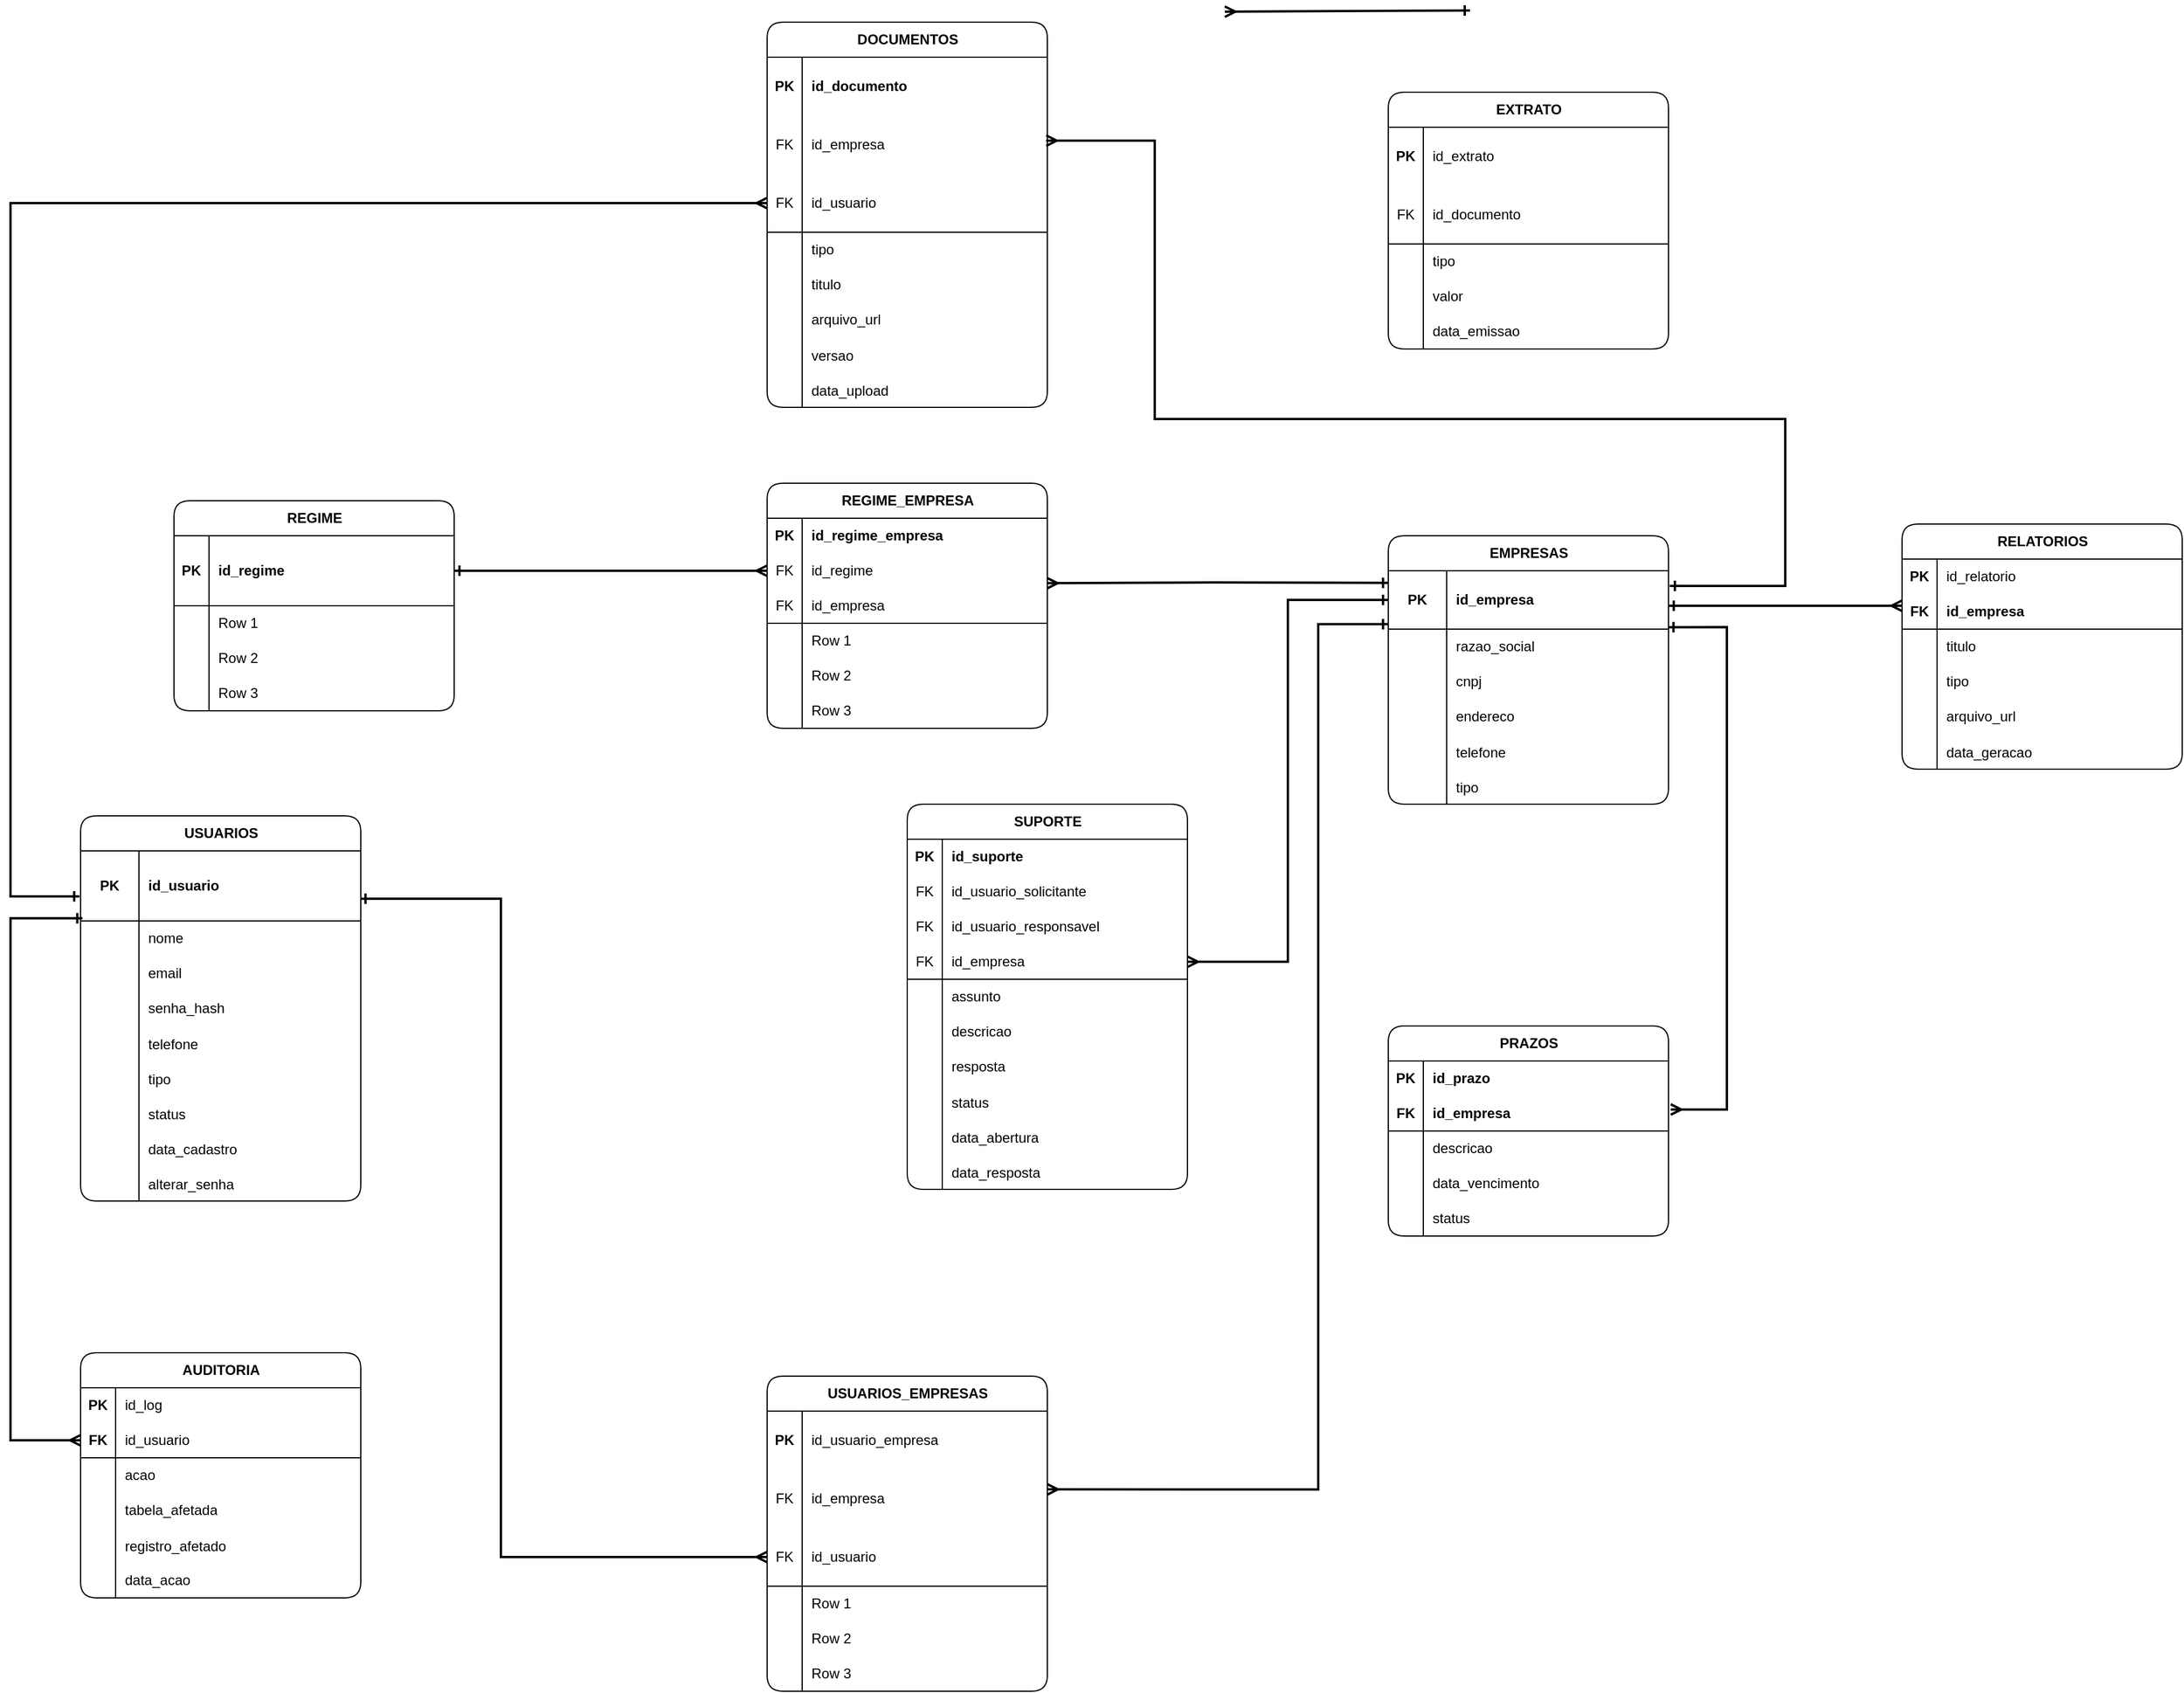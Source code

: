 <mxfile version="28.2.3">
  <diagram name="Página-1" id="9Udow1t1NZ8ONBax7nDM">
    <mxGraphModel dx="350" dy="194" grid="1" gridSize="10" guides="1" tooltips="1" connect="1" arrows="1" fold="1" page="1" pageScale="1" pageWidth="2336" pageHeight="1654" math="0" shadow="0">
      <root>
        <mxCell id="0" />
        <mxCell id="1" parent="0" />
        <mxCell id="aTb8cRAbQJP4SxeHpOCR-22" value="USUARIOS" style="shape=table;startSize=30;container=1;collapsible=1;childLayout=tableLayout;fixedRows=1;rowLines=0;fontStyle=1;align=center;resizeLast=1;html=1;rounded=1;fillColor=default;strokeColor=light-dark(#000000,#99CCFF);" parent="1" vertex="1">
          <mxGeometry x="460" y="720" width="240" height="330" as="geometry" />
        </mxCell>
        <mxCell id="aTb8cRAbQJP4SxeHpOCR-23" value="" style="shape=tableRow;horizontal=0;startSize=0;swimlaneHead=0;swimlaneBody=0;fillColor=none;collapsible=0;dropTarget=0;points=[[0,0.5],[1,0.5]];portConstraint=eastwest;top=0;left=0;right=0;bottom=1;fontStyle=0;strokeColor=light-dark(#000000,#99CCFF);" parent="aTb8cRAbQJP4SxeHpOCR-22" vertex="1">
          <mxGeometry y="30" width="240" height="60" as="geometry" />
        </mxCell>
        <mxCell id="aTb8cRAbQJP4SxeHpOCR-24" value="PK" style="shape=partialRectangle;connectable=0;fillColor=none;top=0;left=0;bottom=0;right=0;fontStyle=1;overflow=hidden;whiteSpace=wrap;html=1;" parent="aTb8cRAbQJP4SxeHpOCR-23" vertex="1">
          <mxGeometry width="50" height="60" as="geometry">
            <mxRectangle width="50" height="60" as="alternateBounds" />
          </mxGeometry>
        </mxCell>
        <mxCell id="aTb8cRAbQJP4SxeHpOCR-25" value="id_usuario" style="shape=partialRectangle;connectable=0;fillColor=none;top=0;left=0;bottom=0;right=0;align=left;spacingLeft=6;fontStyle=1;overflow=hidden;whiteSpace=wrap;html=1;strokeColor=light-dark(#000000,#99CCFF);" parent="aTb8cRAbQJP4SxeHpOCR-23" vertex="1">
          <mxGeometry x="50" width="190" height="60" as="geometry">
            <mxRectangle width="190" height="60" as="alternateBounds" />
          </mxGeometry>
        </mxCell>
        <mxCell id="aTb8cRAbQJP4SxeHpOCR-216" value="" style="shape=tableRow;horizontal=0;startSize=0;swimlaneHead=0;swimlaneBody=0;fillColor=none;collapsible=0;dropTarget=0;points=[[0,0.5],[1,0.5]];portConstraint=eastwest;top=0;left=0;right=0;bottom=0;strokeColor=light-dark(#000000,#66B2FF);" parent="aTb8cRAbQJP4SxeHpOCR-22" vertex="1">
          <mxGeometry y="90" width="240" height="30" as="geometry" />
        </mxCell>
        <mxCell id="aTb8cRAbQJP4SxeHpOCR-217" value="" style="shape=partialRectangle;connectable=0;fillColor=none;top=0;left=0;bottom=0;right=0;editable=1;overflow=hidden;whiteSpace=wrap;html=1;" parent="aTb8cRAbQJP4SxeHpOCR-216" vertex="1">
          <mxGeometry width="50" height="30" as="geometry">
            <mxRectangle width="50" height="30" as="alternateBounds" />
          </mxGeometry>
        </mxCell>
        <mxCell id="aTb8cRAbQJP4SxeHpOCR-218" value="nome" style="shape=partialRectangle;connectable=0;fillColor=none;top=0;left=0;bottom=0;right=0;align=left;spacingLeft=6;overflow=hidden;whiteSpace=wrap;html=1;strokeColor=light-dark(#000000,#99CCFF);" parent="aTb8cRAbQJP4SxeHpOCR-216" vertex="1">
          <mxGeometry x="50" width="190" height="30" as="geometry">
            <mxRectangle width="190" height="30" as="alternateBounds" />
          </mxGeometry>
        </mxCell>
        <mxCell id="aTb8cRAbQJP4SxeHpOCR-29" value="" style="shape=tableRow;horizontal=0;startSize=0;swimlaneHead=0;swimlaneBody=0;fillColor=none;collapsible=0;dropTarget=0;points=[[0,0.5],[1,0.5]];portConstraint=eastwest;top=0;left=0;right=0;bottom=0;" parent="aTb8cRAbQJP4SxeHpOCR-22" vertex="1">
          <mxGeometry y="120" width="240" height="30" as="geometry" />
        </mxCell>
        <mxCell id="aTb8cRAbQJP4SxeHpOCR-30" value="" style="shape=partialRectangle;connectable=0;fillColor=none;top=0;left=0;bottom=0;right=0;editable=1;overflow=hidden;whiteSpace=wrap;html=1;" parent="aTb8cRAbQJP4SxeHpOCR-29" vertex="1">
          <mxGeometry width="50" height="30" as="geometry">
            <mxRectangle width="50" height="30" as="alternateBounds" />
          </mxGeometry>
        </mxCell>
        <mxCell id="aTb8cRAbQJP4SxeHpOCR-31" value="email" style="shape=partialRectangle;connectable=0;fillColor=none;top=0;left=0;bottom=0;right=0;align=left;spacingLeft=6;overflow=hidden;whiteSpace=wrap;html=1;" parent="aTb8cRAbQJP4SxeHpOCR-29" vertex="1">
          <mxGeometry x="50" width="190" height="30" as="geometry">
            <mxRectangle width="190" height="30" as="alternateBounds" />
          </mxGeometry>
        </mxCell>
        <mxCell id="aTb8cRAbQJP4SxeHpOCR-32" value="" style="shape=tableRow;horizontal=0;startSize=0;swimlaneHead=0;swimlaneBody=0;fillColor=none;collapsible=0;dropTarget=0;points=[[0,0.5],[1,0.5]];portConstraint=eastwest;top=0;left=0;right=0;bottom=0;" parent="aTb8cRAbQJP4SxeHpOCR-22" vertex="1">
          <mxGeometry y="150" width="240" height="30" as="geometry" />
        </mxCell>
        <mxCell id="aTb8cRAbQJP4SxeHpOCR-33" value="" style="shape=partialRectangle;connectable=0;fillColor=none;top=0;left=0;bottom=0;right=0;editable=1;overflow=hidden;whiteSpace=wrap;html=1;" parent="aTb8cRAbQJP4SxeHpOCR-32" vertex="1">
          <mxGeometry width="50" height="30" as="geometry">
            <mxRectangle width="50" height="30" as="alternateBounds" />
          </mxGeometry>
        </mxCell>
        <mxCell id="aTb8cRAbQJP4SxeHpOCR-34" value="senha_hash" style="shape=partialRectangle;connectable=0;fillColor=none;top=0;left=0;bottom=0;right=0;align=left;spacingLeft=6;overflow=hidden;whiteSpace=wrap;html=1;" parent="aTb8cRAbQJP4SxeHpOCR-32" vertex="1">
          <mxGeometry x="50" width="190" height="30" as="geometry">
            <mxRectangle width="190" height="30" as="alternateBounds" />
          </mxGeometry>
        </mxCell>
        <mxCell id="aTb8cRAbQJP4SxeHpOCR-35" value="" style="shape=tableRow;horizontal=0;startSize=0;swimlaneHead=0;swimlaneBody=0;fillColor=none;collapsible=0;dropTarget=0;points=[[0,0.5],[1,0.5]];portConstraint=eastwest;top=0;left=0;right=0;bottom=0;" parent="aTb8cRAbQJP4SxeHpOCR-22" vertex="1">
          <mxGeometry y="180" width="240" height="30" as="geometry" />
        </mxCell>
        <mxCell id="aTb8cRAbQJP4SxeHpOCR-36" value="" style="shape=partialRectangle;connectable=0;fillColor=none;top=0;left=0;bottom=0;right=0;editable=1;overflow=hidden;" parent="aTb8cRAbQJP4SxeHpOCR-35" vertex="1">
          <mxGeometry width="50" height="30" as="geometry">
            <mxRectangle width="50" height="30" as="alternateBounds" />
          </mxGeometry>
        </mxCell>
        <mxCell id="aTb8cRAbQJP4SxeHpOCR-37" value="telefone" style="shape=partialRectangle;connectable=0;fillColor=none;top=0;left=0;bottom=0;right=0;align=left;spacingLeft=6;overflow=hidden;" parent="aTb8cRAbQJP4SxeHpOCR-35" vertex="1">
          <mxGeometry x="50" width="190" height="30" as="geometry">
            <mxRectangle width="190" height="30" as="alternateBounds" />
          </mxGeometry>
        </mxCell>
        <mxCell id="aTb8cRAbQJP4SxeHpOCR-38" value="" style="shape=tableRow;horizontal=0;startSize=0;swimlaneHead=0;swimlaneBody=0;fillColor=none;collapsible=0;dropTarget=0;points=[[0,0.5],[1,0.5]];portConstraint=eastwest;top=0;left=0;right=0;bottom=0;" parent="aTb8cRAbQJP4SxeHpOCR-22" vertex="1">
          <mxGeometry y="210" width="240" height="30" as="geometry" />
        </mxCell>
        <mxCell id="aTb8cRAbQJP4SxeHpOCR-39" value="" style="shape=partialRectangle;connectable=0;fillColor=none;top=0;left=0;bottom=0;right=0;editable=1;overflow=hidden;" parent="aTb8cRAbQJP4SxeHpOCR-38" vertex="1">
          <mxGeometry width="50" height="30" as="geometry">
            <mxRectangle width="50" height="30" as="alternateBounds" />
          </mxGeometry>
        </mxCell>
        <mxCell id="aTb8cRAbQJP4SxeHpOCR-40" value="tipo" style="shape=partialRectangle;connectable=0;fillColor=none;top=0;left=0;bottom=0;right=0;align=left;spacingLeft=6;overflow=hidden;" parent="aTb8cRAbQJP4SxeHpOCR-38" vertex="1">
          <mxGeometry x="50" width="190" height="30" as="geometry">
            <mxRectangle width="190" height="30" as="alternateBounds" />
          </mxGeometry>
        </mxCell>
        <mxCell id="aTb8cRAbQJP4SxeHpOCR-44" value="" style="shape=tableRow;horizontal=0;startSize=0;swimlaneHead=0;swimlaneBody=0;fillColor=none;collapsible=0;dropTarget=0;points=[[0,0.5],[1,0.5]];portConstraint=eastwest;top=0;left=0;right=0;bottom=0;" parent="aTb8cRAbQJP4SxeHpOCR-22" vertex="1">
          <mxGeometry y="240" width="240" height="30" as="geometry" />
        </mxCell>
        <mxCell id="aTb8cRAbQJP4SxeHpOCR-45" value="" style="shape=partialRectangle;connectable=0;fillColor=none;top=0;left=0;bottom=0;right=0;editable=1;overflow=hidden;" parent="aTb8cRAbQJP4SxeHpOCR-44" vertex="1">
          <mxGeometry width="50" height="30" as="geometry">
            <mxRectangle width="50" height="30" as="alternateBounds" />
          </mxGeometry>
        </mxCell>
        <mxCell id="aTb8cRAbQJP4SxeHpOCR-46" value="status" style="shape=partialRectangle;connectable=0;fillColor=none;top=0;left=0;bottom=0;right=0;align=left;spacingLeft=6;overflow=hidden;" parent="aTb8cRAbQJP4SxeHpOCR-44" vertex="1">
          <mxGeometry x="50" width="190" height="30" as="geometry">
            <mxRectangle width="190" height="30" as="alternateBounds" />
          </mxGeometry>
        </mxCell>
        <mxCell id="aTb8cRAbQJP4SxeHpOCR-47" value="" style="shape=tableRow;horizontal=0;startSize=0;swimlaneHead=0;swimlaneBody=0;fillColor=none;collapsible=0;dropTarget=0;points=[[0,0.5],[1,0.5]];portConstraint=eastwest;top=0;left=0;right=0;bottom=0;" parent="aTb8cRAbQJP4SxeHpOCR-22" vertex="1">
          <mxGeometry y="270" width="240" height="30" as="geometry" />
        </mxCell>
        <mxCell id="aTb8cRAbQJP4SxeHpOCR-48" value="" style="shape=partialRectangle;connectable=0;fillColor=none;top=0;left=0;bottom=0;right=0;editable=1;overflow=hidden;" parent="aTb8cRAbQJP4SxeHpOCR-47" vertex="1">
          <mxGeometry width="50" height="30" as="geometry">
            <mxRectangle width="50" height="30" as="alternateBounds" />
          </mxGeometry>
        </mxCell>
        <mxCell id="aTb8cRAbQJP4SxeHpOCR-49" value="data_cadastro" style="shape=partialRectangle;connectable=0;fillColor=none;top=0;left=0;bottom=0;right=0;align=left;spacingLeft=6;overflow=hidden;" parent="aTb8cRAbQJP4SxeHpOCR-47" vertex="1">
          <mxGeometry x="50" width="190" height="30" as="geometry">
            <mxRectangle width="190" height="30" as="alternateBounds" />
          </mxGeometry>
        </mxCell>
        <mxCell id="yBVMHAFfP1PsOILajYzC-10" value="" style="shape=tableRow;horizontal=0;startSize=0;swimlaneHead=0;swimlaneBody=0;fillColor=none;collapsible=0;dropTarget=0;points=[[0,0.5],[1,0.5]];portConstraint=eastwest;top=0;left=0;right=0;bottom=0;" parent="aTb8cRAbQJP4SxeHpOCR-22" vertex="1">
          <mxGeometry y="300" width="240" height="30" as="geometry" />
        </mxCell>
        <mxCell id="yBVMHAFfP1PsOILajYzC-11" value="" style="shape=partialRectangle;connectable=0;fillColor=none;top=0;left=0;bottom=0;right=0;editable=1;overflow=hidden;" parent="yBVMHAFfP1PsOILajYzC-10" vertex="1">
          <mxGeometry width="50" height="30" as="geometry">
            <mxRectangle width="50" height="30" as="alternateBounds" />
          </mxGeometry>
        </mxCell>
        <mxCell id="yBVMHAFfP1PsOILajYzC-12" value="alterar_senha" style="shape=partialRectangle;connectable=0;fillColor=none;top=0;left=0;bottom=0;right=0;align=left;spacingLeft=6;overflow=hidden;" parent="yBVMHAFfP1PsOILajYzC-10" vertex="1">
          <mxGeometry x="50" width="190" height="30" as="geometry">
            <mxRectangle width="190" height="30" as="alternateBounds" />
          </mxGeometry>
        </mxCell>
        <mxCell id="aTb8cRAbQJP4SxeHpOCR-50" value="EMPRESAS" style="shape=table;startSize=30;container=1;collapsible=1;childLayout=tableLayout;fixedRows=1;rowLines=0;fontStyle=1;align=center;resizeLast=1;html=1;strokeColor=light-dark(#000000,#FF6666);gradientColor=none;rounded=1;swimlaneLine=1;shadow=0;" parent="1" vertex="1">
          <mxGeometry x="1580" y="480" width="240" height="230" as="geometry">
            <mxRectangle x="1350" y="415" width="110" height="30" as="alternateBounds" />
          </mxGeometry>
        </mxCell>
        <mxCell id="yBVMHAFfP1PsOILajYzC-58" value="" style="shape=tableRow;horizontal=0;startSize=0;swimlaneHead=0;swimlaneBody=0;fillColor=none;collapsible=0;dropTarget=0;points=[[0,0.5],[1,0.5]];portConstraint=eastwest;top=0;left=0;right=0;bottom=1;strokeColor=light-dark(#000000,#FF6666);" parent="aTb8cRAbQJP4SxeHpOCR-50" vertex="1">
          <mxGeometry y="30" width="240" height="50" as="geometry" />
        </mxCell>
        <mxCell id="yBVMHAFfP1PsOILajYzC-59" value="PK" style="shape=partialRectangle;connectable=0;fillColor=none;top=0;left=0;bottom=0;right=0;fontStyle=1;overflow=hidden;whiteSpace=wrap;html=1;" parent="yBVMHAFfP1PsOILajYzC-58" vertex="1">
          <mxGeometry width="50" height="50" as="geometry">
            <mxRectangle width="50" height="50" as="alternateBounds" />
          </mxGeometry>
        </mxCell>
        <mxCell id="yBVMHAFfP1PsOILajYzC-60" value="&lt;b&gt;id_empresa&lt;/b&gt;" style="shape=partialRectangle;connectable=0;fillColor=none;top=0;left=0;bottom=0;right=0;align=left;spacingLeft=6;fontStyle=0;overflow=hidden;whiteSpace=wrap;html=1;" parent="yBVMHAFfP1PsOILajYzC-58" vertex="1">
          <mxGeometry x="50" width="190" height="50" as="geometry">
            <mxRectangle width="190" height="50" as="alternateBounds" />
          </mxGeometry>
        </mxCell>
        <mxCell id="aTb8cRAbQJP4SxeHpOCR-54" value="" style="shape=tableRow;horizontal=0;startSize=0;swimlaneHead=0;swimlaneBody=0;fillColor=none;collapsible=0;dropTarget=0;points=[[0,0.5],[1,0.5]];portConstraint=eastwest;top=0;left=0;right=0;bottom=0;strokeColor=inherit;" parent="aTb8cRAbQJP4SxeHpOCR-50" vertex="1">
          <mxGeometry y="80" width="240" height="30" as="geometry" />
        </mxCell>
        <mxCell id="aTb8cRAbQJP4SxeHpOCR-55" value="" style="shape=partialRectangle;connectable=0;fillColor=none;top=0;left=0;bottom=0;right=0;editable=1;overflow=hidden;whiteSpace=wrap;html=1;" parent="aTb8cRAbQJP4SxeHpOCR-54" vertex="1">
          <mxGeometry width="50" height="30" as="geometry">
            <mxRectangle width="50" height="30" as="alternateBounds" />
          </mxGeometry>
        </mxCell>
        <mxCell id="aTb8cRAbQJP4SxeHpOCR-56" value="razao_social" style="shape=partialRectangle;connectable=0;fillColor=none;top=0;left=0;bottom=0;right=0;align=left;spacingLeft=6;overflow=hidden;whiteSpace=wrap;html=1;shadow=0;strokeColor=light-dark(#000000,#FF6666);" parent="aTb8cRAbQJP4SxeHpOCR-54" vertex="1">
          <mxGeometry x="50" width="190" height="30" as="geometry">
            <mxRectangle width="190" height="30" as="alternateBounds" />
          </mxGeometry>
        </mxCell>
        <mxCell id="aTb8cRAbQJP4SxeHpOCR-57" value="" style="shape=tableRow;horizontal=0;startSize=0;swimlaneHead=0;swimlaneBody=0;fillColor=none;collapsible=0;dropTarget=0;points=[[0,0.5],[1,0.5]];portConstraint=eastwest;top=0;left=0;right=0;bottom=0;" parent="aTb8cRAbQJP4SxeHpOCR-50" vertex="1">
          <mxGeometry y="110" width="240" height="30" as="geometry" />
        </mxCell>
        <mxCell id="aTb8cRAbQJP4SxeHpOCR-58" value="" style="shape=partialRectangle;connectable=0;fillColor=none;top=0;left=0;bottom=0;right=0;editable=1;overflow=hidden;whiteSpace=wrap;html=1;" parent="aTb8cRAbQJP4SxeHpOCR-57" vertex="1">
          <mxGeometry width="50" height="30" as="geometry">
            <mxRectangle width="50" height="30" as="alternateBounds" />
          </mxGeometry>
        </mxCell>
        <mxCell id="aTb8cRAbQJP4SxeHpOCR-59" value="cnpj" style="shape=partialRectangle;connectable=0;fillColor=none;top=0;left=0;bottom=0;right=0;align=left;spacingLeft=6;overflow=hidden;whiteSpace=wrap;html=1;" parent="aTb8cRAbQJP4SxeHpOCR-57" vertex="1">
          <mxGeometry x="50" width="190" height="30" as="geometry">
            <mxRectangle width="190" height="30" as="alternateBounds" />
          </mxGeometry>
        </mxCell>
        <mxCell id="aTb8cRAbQJP4SxeHpOCR-60" value="" style="shape=tableRow;horizontal=0;startSize=0;swimlaneHead=0;swimlaneBody=0;fillColor=none;collapsible=0;dropTarget=0;points=[[0,0.5],[1,0.5]];portConstraint=eastwest;top=0;left=0;right=0;bottom=0;" parent="aTb8cRAbQJP4SxeHpOCR-50" vertex="1">
          <mxGeometry y="140" width="240" height="30" as="geometry" />
        </mxCell>
        <mxCell id="aTb8cRAbQJP4SxeHpOCR-61" value="" style="shape=partialRectangle;connectable=0;fillColor=none;top=0;left=0;bottom=0;right=0;editable=1;overflow=hidden;whiteSpace=wrap;html=1;" parent="aTb8cRAbQJP4SxeHpOCR-60" vertex="1">
          <mxGeometry width="50" height="30" as="geometry">
            <mxRectangle width="50" height="30" as="alternateBounds" />
          </mxGeometry>
        </mxCell>
        <mxCell id="aTb8cRAbQJP4SxeHpOCR-62" value="endereco" style="shape=partialRectangle;connectable=0;fillColor=none;top=0;left=0;bottom=0;right=0;align=left;spacingLeft=6;overflow=hidden;whiteSpace=wrap;html=1;" parent="aTb8cRAbQJP4SxeHpOCR-60" vertex="1">
          <mxGeometry x="50" width="190" height="30" as="geometry">
            <mxRectangle width="190" height="30" as="alternateBounds" />
          </mxGeometry>
        </mxCell>
        <mxCell id="aTb8cRAbQJP4SxeHpOCR-63" value="" style="shape=tableRow;horizontal=0;startSize=0;swimlaneHead=0;swimlaneBody=0;fillColor=none;collapsible=0;dropTarget=0;points=[[0,0.5],[1,0.5]];portConstraint=eastwest;top=0;left=0;right=0;bottom=0;" parent="aTb8cRAbQJP4SxeHpOCR-50" vertex="1">
          <mxGeometry y="170" width="240" height="30" as="geometry" />
        </mxCell>
        <mxCell id="aTb8cRAbQJP4SxeHpOCR-64" value="" style="shape=partialRectangle;connectable=0;fillColor=none;top=0;left=0;bottom=0;right=0;editable=1;overflow=hidden;" parent="aTb8cRAbQJP4SxeHpOCR-63" vertex="1">
          <mxGeometry width="50" height="30" as="geometry">
            <mxRectangle width="50" height="30" as="alternateBounds" />
          </mxGeometry>
        </mxCell>
        <mxCell id="aTb8cRAbQJP4SxeHpOCR-65" value="telefone" style="shape=partialRectangle;connectable=0;fillColor=none;top=0;left=0;bottom=0;right=0;align=left;spacingLeft=6;overflow=hidden;" parent="aTb8cRAbQJP4SxeHpOCR-63" vertex="1">
          <mxGeometry x="50" width="190" height="30" as="geometry">
            <mxRectangle width="190" height="30" as="alternateBounds" />
          </mxGeometry>
        </mxCell>
        <mxCell id="yBVMHAFfP1PsOILajYzC-3" value="" style="shape=tableRow;horizontal=0;startSize=0;swimlaneHead=0;swimlaneBody=0;fillColor=none;collapsible=0;dropTarget=0;points=[[0,0.5],[1,0.5]];portConstraint=eastwest;top=0;left=0;right=0;bottom=0;" parent="aTb8cRAbQJP4SxeHpOCR-50" vertex="1">
          <mxGeometry y="200" width="240" height="30" as="geometry" />
        </mxCell>
        <mxCell id="yBVMHAFfP1PsOILajYzC-4" value="" style="shape=partialRectangle;connectable=0;fillColor=none;top=0;left=0;bottom=0;right=0;editable=1;overflow=hidden;" parent="yBVMHAFfP1PsOILajYzC-3" vertex="1">
          <mxGeometry width="50" height="30" as="geometry">
            <mxRectangle width="50" height="30" as="alternateBounds" />
          </mxGeometry>
        </mxCell>
        <mxCell id="yBVMHAFfP1PsOILajYzC-5" value="tipo" style="shape=partialRectangle;connectable=0;fillColor=none;top=0;left=0;bottom=0;right=0;align=left;spacingLeft=6;overflow=hidden;" parent="yBVMHAFfP1PsOILajYzC-3" vertex="1">
          <mxGeometry x="50" width="190" height="30" as="geometry">
            <mxRectangle width="190" height="30" as="alternateBounds" />
          </mxGeometry>
        </mxCell>
        <mxCell id="aTb8cRAbQJP4SxeHpOCR-78" value="DOCUMENTOS" style="shape=table;startSize=30;container=1;collapsible=1;childLayout=tableLayout;fixedRows=1;rowLines=0;fontStyle=1;align=center;resizeLast=1;html=1;rounded=1;" parent="1" vertex="1">
          <mxGeometry x="1048" y="40" width="240" height="330" as="geometry" />
        </mxCell>
        <mxCell id="aTb8cRAbQJP4SxeHpOCR-91" value="" style="shape=tableRow;horizontal=0;startSize=0;swimlaneHead=0;swimlaneBody=0;fillColor=none;collapsible=0;dropTarget=0;points=[[0,0.5],[1,0.5]];portConstraint=eastwest;top=0;left=0;right=0;bottom=0;" parent="aTb8cRAbQJP4SxeHpOCR-78" vertex="1">
          <mxGeometry y="30" width="240" height="50" as="geometry" />
        </mxCell>
        <mxCell id="aTb8cRAbQJP4SxeHpOCR-92" value="&lt;b&gt;PK&lt;/b&gt;" style="shape=partialRectangle;connectable=0;fillColor=none;top=0;left=0;bottom=0;right=0;fontStyle=0;overflow=hidden;whiteSpace=wrap;html=1;" parent="aTb8cRAbQJP4SxeHpOCR-91" vertex="1">
          <mxGeometry width="30" height="50" as="geometry">
            <mxRectangle width="30" height="50" as="alternateBounds" />
          </mxGeometry>
        </mxCell>
        <mxCell id="aTb8cRAbQJP4SxeHpOCR-93" value="&lt;b&gt;id_documento&lt;/b&gt;" style="shape=partialRectangle;connectable=0;fillColor=none;top=0;left=0;bottom=0;right=0;align=left;spacingLeft=6;fontStyle=0;overflow=hidden;whiteSpace=wrap;html=1;" parent="aTb8cRAbQJP4SxeHpOCR-91" vertex="1">
          <mxGeometry x="30" width="210" height="50" as="geometry">
            <mxRectangle width="210" height="50" as="alternateBounds" />
          </mxGeometry>
        </mxCell>
        <mxCell id="aTb8cRAbQJP4SxeHpOCR-94" value="" style="shape=tableRow;horizontal=0;startSize=0;swimlaneHead=0;swimlaneBody=0;fillColor=none;collapsible=0;dropTarget=0;points=[[0,0.5],[1,0.5]];portConstraint=eastwest;top=0;left=0;right=0;bottom=0;" parent="aTb8cRAbQJP4SxeHpOCR-78" vertex="1">
          <mxGeometry y="80" width="240" height="50" as="geometry" />
        </mxCell>
        <mxCell id="aTb8cRAbQJP4SxeHpOCR-95" value="FK" style="shape=partialRectangle;connectable=0;fillColor=none;top=0;left=0;bottom=0;right=0;fontStyle=0;overflow=hidden;whiteSpace=wrap;html=1;" parent="aTb8cRAbQJP4SxeHpOCR-94" vertex="1">
          <mxGeometry width="30" height="50" as="geometry">
            <mxRectangle width="30" height="50" as="alternateBounds" />
          </mxGeometry>
        </mxCell>
        <mxCell id="aTb8cRAbQJP4SxeHpOCR-96" value="id_empresa" style="shape=partialRectangle;connectable=0;fillColor=none;top=0;left=0;bottom=0;right=0;align=left;spacingLeft=6;fontStyle=0;overflow=hidden;whiteSpace=wrap;html=1;" parent="aTb8cRAbQJP4SxeHpOCR-94" vertex="1">
          <mxGeometry x="30" width="210" height="50" as="geometry">
            <mxRectangle width="210" height="50" as="alternateBounds" />
          </mxGeometry>
        </mxCell>
        <mxCell id="aTb8cRAbQJP4SxeHpOCR-79" value="" style="shape=tableRow;horizontal=0;startSize=0;swimlaneHead=0;swimlaneBody=0;fillColor=none;collapsible=0;dropTarget=0;points=[[0,0.5],[1,0.5]];portConstraint=eastwest;top=0;left=0;right=0;bottom=1;" parent="aTb8cRAbQJP4SxeHpOCR-78" vertex="1">
          <mxGeometry y="130" width="240" height="50" as="geometry" />
        </mxCell>
        <mxCell id="aTb8cRAbQJP4SxeHpOCR-80" value="&lt;span style=&quot;font-weight: normal;&quot;&gt;FK&lt;/span&gt;" style="shape=partialRectangle;connectable=0;fillColor=none;top=0;left=0;bottom=0;right=0;fontStyle=1;overflow=hidden;whiteSpace=wrap;html=1;" parent="aTb8cRAbQJP4SxeHpOCR-79" vertex="1">
          <mxGeometry width="30" height="50" as="geometry">
            <mxRectangle width="30" height="50" as="alternateBounds" />
          </mxGeometry>
        </mxCell>
        <mxCell id="aTb8cRAbQJP4SxeHpOCR-81" value="&lt;span style=&quot;font-weight: normal;&quot;&gt;id_usuario&lt;/span&gt;" style="shape=partialRectangle;connectable=0;fillColor=none;top=0;left=0;bottom=0;right=0;align=left;spacingLeft=6;fontStyle=1;overflow=hidden;whiteSpace=wrap;html=1;" parent="aTb8cRAbQJP4SxeHpOCR-79" vertex="1">
          <mxGeometry x="30" width="210" height="50" as="geometry">
            <mxRectangle width="210" height="50" as="alternateBounds" />
          </mxGeometry>
        </mxCell>
        <mxCell id="aTb8cRAbQJP4SxeHpOCR-82" value="" style="shape=tableRow;horizontal=0;startSize=0;swimlaneHead=0;swimlaneBody=0;fillColor=none;collapsible=0;dropTarget=0;points=[[0,0.5],[1,0.5]];portConstraint=eastwest;top=0;left=0;right=0;bottom=0;" parent="aTb8cRAbQJP4SxeHpOCR-78" vertex="1">
          <mxGeometry y="180" width="240" height="30" as="geometry" />
        </mxCell>
        <mxCell id="aTb8cRAbQJP4SxeHpOCR-83" value="" style="shape=partialRectangle;connectable=0;fillColor=none;top=0;left=0;bottom=0;right=0;editable=1;overflow=hidden;whiteSpace=wrap;html=1;" parent="aTb8cRAbQJP4SxeHpOCR-82" vertex="1">
          <mxGeometry width="30" height="30" as="geometry">
            <mxRectangle width="30" height="30" as="alternateBounds" />
          </mxGeometry>
        </mxCell>
        <mxCell id="aTb8cRAbQJP4SxeHpOCR-84" value="tipo" style="shape=partialRectangle;connectable=0;fillColor=none;top=0;left=0;bottom=0;right=0;align=left;spacingLeft=6;overflow=hidden;whiteSpace=wrap;html=1;" parent="aTb8cRAbQJP4SxeHpOCR-82" vertex="1">
          <mxGeometry x="30" width="210" height="30" as="geometry">
            <mxRectangle width="210" height="30" as="alternateBounds" />
          </mxGeometry>
        </mxCell>
        <mxCell id="aTb8cRAbQJP4SxeHpOCR-85" value="" style="shape=tableRow;horizontal=0;startSize=0;swimlaneHead=0;swimlaneBody=0;fillColor=none;collapsible=0;dropTarget=0;points=[[0,0.5],[1,0.5]];portConstraint=eastwest;top=0;left=0;right=0;bottom=0;" parent="aTb8cRAbQJP4SxeHpOCR-78" vertex="1">
          <mxGeometry y="210" width="240" height="30" as="geometry" />
        </mxCell>
        <mxCell id="aTb8cRAbQJP4SxeHpOCR-86" value="" style="shape=partialRectangle;connectable=0;fillColor=none;top=0;left=0;bottom=0;right=0;editable=1;overflow=hidden;whiteSpace=wrap;html=1;" parent="aTb8cRAbQJP4SxeHpOCR-85" vertex="1">
          <mxGeometry width="30" height="30" as="geometry">
            <mxRectangle width="30" height="30" as="alternateBounds" />
          </mxGeometry>
        </mxCell>
        <mxCell id="aTb8cRAbQJP4SxeHpOCR-87" value="titulo" style="shape=partialRectangle;connectable=0;fillColor=none;top=0;left=0;bottom=0;right=0;align=left;spacingLeft=6;overflow=hidden;whiteSpace=wrap;html=1;" parent="aTb8cRAbQJP4SxeHpOCR-85" vertex="1">
          <mxGeometry x="30" width="210" height="30" as="geometry">
            <mxRectangle width="210" height="30" as="alternateBounds" />
          </mxGeometry>
        </mxCell>
        <mxCell id="aTb8cRAbQJP4SxeHpOCR-88" value="" style="shape=tableRow;horizontal=0;startSize=0;swimlaneHead=0;swimlaneBody=0;fillColor=none;collapsible=0;dropTarget=0;points=[[0,0.5],[1,0.5]];portConstraint=eastwest;top=0;left=0;right=0;bottom=0;" parent="aTb8cRAbQJP4SxeHpOCR-78" vertex="1">
          <mxGeometry y="240" width="240" height="30" as="geometry" />
        </mxCell>
        <mxCell id="aTb8cRAbQJP4SxeHpOCR-89" value="" style="shape=partialRectangle;connectable=0;fillColor=none;top=0;left=0;bottom=0;right=0;editable=1;overflow=hidden;whiteSpace=wrap;html=1;" parent="aTb8cRAbQJP4SxeHpOCR-88" vertex="1">
          <mxGeometry width="30" height="30" as="geometry">
            <mxRectangle width="30" height="30" as="alternateBounds" />
          </mxGeometry>
        </mxCell>
        <mxCell id="aTb8cRAbQJP4SxeHpOCR-90" value="arquivo_url" style="shape=partialRectangle;connectable=0;fillColor=none;top=0;left=0;bottom=0;right=0;align=left;spacingLeft=6;overflow=hidden;whiteSpace=wrap;html=1;" parent="aTb8cRAbQJP4SxeHpOCR-88" vertex="1">
          <mxGeometry x="30" width="210" height="30" as="geometry">
            <mxRectangle width="210" height="30" as="alternateBounds" />
          </mxGeometry>
        </mxCell>
        <mxCell id="aTb8cRAbQJP4SxeHpOCR-97" value="" style="shape=tableRow;horizontal=0;startSize=0;swimlaneHead=0;swimlaneBody=0;fillColor=none;collapsible=0;dropTarget=0;points=[[0,0.5],[1,0.5]];portConstraint=eastwest;top=0;left=0;right=0;bottom=0;" parent="aTb8cRAbQJP4SxeHpOCR-78" vertex="1">
          <mxGeometry y="270" width="240" height="30" as="geometry" />
        </mxCell>
        <mxCell id="aTb8cRAbQJP4SxeHpOCR-98" value="" style="shape=partialRectangle;connectable=0;fillColor=none;top=0;left=0;bottom=0;right=0;editable=1;overflow=hidden;" parent="aTb8cRAbQJP4SxeHpOCR-97" vertex="1">
          <mxGeometry width="30" height="30" as="geometry">
            <mxRectangle width="30" height="30" as="alternateBounds" />
          </mxGeometry>
        </mxCell>
        <mxCell id="aTb8cRAbQJP4SxeHpOCR-99" value="versao" style="shape=partialRectangle;connectable=0;fillColor=none;top=0;left=0;bottom=0;right=0;align=left;spacingLeft=6;overflow=hidden;" parent="aTb8cRAbQJP4SxeHpOCR-97" vertex="1">
          <mxGeometry x="30" width="210" height="30" as="geometry">
            <mxRectangle width="210" height="30" as="alternateBounds" />
          </mxGeometry>
        </mxCell>
        <mxCell id="aTb8cRAbQJP4SxeHpOCR-100" value="" style="shape=tableRow;horizontal=0;startSize=0;swimlaneHead=0;swimlaneBody=0;fillColor=none;collapsible=0;dropTarget=0;points=[[0,0.5],[1,0.5]];portConstraint=eastwest;top=0;left=0;right=0;bottom=0;" parent="aTb8cRAbQJP4SxeHpOCR-78" vertex="1">
          <mxGeometry y="300" width="240" height="30" as="geometry" />
        </mxCell>
        <mxCell id="aTb8cRAbQJP4SxeHpOCR-101" value="" style="shape=partialRectangle;connectable=0;fillColor=none;top=0;left=0;bottom=0;right=0;editable=1;overflow=hidden;" parent="aTb8cRAbQJP4SxeHpOCR-100" vertex="1">
          <mxGeometry width="30" height="30" as="geometry">
            <mxRectangle width="30" height="30" as="alternateBounds" />
          </mxGeometry>
        </mxCell>
        <mxCell id="aTb8cRAbQJP4SxeHpOCR-102" value="data_upload" style="shape=partialRectangle;connectable=0;fillColor=none;top=0;left=0;bottom=0;right=0;align=left;spacingLeft=6;overflow=hidden;" parent="aTb8cRAbQJP4SxeHpOCR-100" vertex="1">
          <mxGeometry x="30" width="210" height="30" as="geometry">
            <mxRectangle width="210" height="30" as="alternateBounds" />
          </mxGeometry>
        </mxCell>
        <mxCell id="aTb8cRAbQJP4SxeHpOCR-122" value="RELATORIOS" style="shape=table;startSize=30;container=1;collapsible=1;childLayout=tableLayout;fixedRows=1;rowLines=0;fontStyle=1;align=center;resizeLast=1;html=1;rounded=1;" parent="1" vertex="1">
          <mxGeometry x="2020" y="470" width="240" height="210" as="geometry" />
        </mxCell>
        <mxCell id="aTb8cRAbQJP4SxeHpOCR-135" value="" style="shape=tableRow;horizontal=0;startSize=0;swimlaneHead=0;swimlaneBody=0;fillColor=none;collapsible=0;dropTarget=0;points=[[0,0.5],[1,0.5]];portConstraint=eastwest;top=0;left=0;right=0;bottom=0;" parent="aTb8cRAbQJP4SxeHpOCR-122" vertex="1">
          <mxGeometry y="30" width="240" height="30" as="geometry" />
        </mxCell>
        <mxCell id="aTb8cRAbQJP4SxeHpOCR-136" value="&lt;b&gt;PK&lt;/b&gt;" style="shape=partialRectangle;connectable=0;fillColor=none;top=0;left=0;bottom=0;right=0;fontStyle=0;overflow=hidden;whiteSpace=wrap;html=1;" parent="aTb8cRAbQJP4SxeHpOCR-135" vertex="1">
          <mxGeometry width="30" height="30" as="geometry">
            <mxRectangle width="30" height="30" as="alternateBounds" />
          </mxGeometry>
        </mxCell>
        <mxCell id="aTb8cRAbQJP4SxeHpOCR-137" value="id_relatorio" style="shape=partialRectangle;connectable=0;fillColor=none;top=0;left=0;bottom=0;right=0;align=left;spacingLeft=6;fontStyle=0;overflow=hidden;whiteSpace=wrap;html=1;" parent="aTb8cRAbQJP4SxeHpOCR-135" vertex="1">
          <mxGeometry x="30" width="210" height="30" as="geometry">
            <mxRectangle width="210" height="30" as="alternateBounds" />
          </mxGeometry>
        </mxCell>
        <mxCell id="aTb8cRAbQJP4SxeHpOCR-123" value="" style="shape=tableRow;horizontal=0;startSize=0;swimlaneHead=0;swimlaneBody=0;fillColor=none;collapsible=0;dropTarget=0;points=[[0,0.5],[1,0.5]];portConstraint=eastwest;top=0;left=0;right=0;bottom=1;" parent="aTb8cRAbQJP4SxeHpOCR-122" vertex="1">
          <mxGeometry y="60" width="240" height="30" as="geometry" />
        </mxCell>
        <mxCell id="aTb8cRAbQJP4SxeHpOCR-124" value="FK" style="shape=partialRectangle;connectable=0;fillColor=none;top=0;left=0;bottom=0;right=0;fontStyle=1;overflow=hidden;whiteSpace=wrap;html=1;" parent="aTb8cRAbQJP4SxeHpOCR-123" vertex="1">
          <mxGeometry width="30" height="30" as="geometry">
            <mxRectangle width="30" height="30" as="alternateBounds" />
          </mxGeometry>
        </mxCell>
        <mxCell id="aTb8cRAbQJP4SxeHpOCR-125" value="id_empresa" style="shape=partialRectangle;connectable=0;fillColor=none;top=0;left=0;bottom=0;right=0;align=left;spacingLeft=6;fontStyle=1;overflow=hidden;whiteSpace=wrap;html=1;" parent="aTb8cRAbQJP4SxeHpOCR-123" vertex="1">
          <mxGeometry x="30" width="210" height="30" as="geometry">
            <mxRectangle width="210" height="30" as="alternateBounds" />
          </mxGeometry>
        </mxCell>
        <mxCell id="aTb8cRAbQJP4SxeHpOCR-126" value="" style="shape=tableRow;horizontal=0;startSize=0;swimlaneHead=0;swimlaneBody=0;fillColor=none;collapsible=0;dropTarget=0;points=[[0,0.5],[1,0.5]];portConstraint=eastwest;top=0;left=0;right=0;bottom=0;" parent="aTb8cRAbQJP4SxeHpOCR-122" vertex="1">
          <mxGeometry y="90" width="240" height="30" as="geometry" />
        </mxCell>
        <mxCell id="aTb8cRAbQJP4SxeHpOCR-127" value="" style="shape=partialRectangle;connectable=0;fillColor=none;top=0;left=0;bottom=0;right=0;editable=1;overflow=hidden;whiteSpace=wrap;html=1;" parent="aTb8cRAbQJP4SxeHpOCR-126" vertex="1">
          <mxGeometry width="30" height="30" as="geometry">
            <mxRectangle width="30" height="30" as="alternateBounds" />
          </mxGeometry>
        </mxCell>
        <mxCell id="aTb8cRAbQJP4SxeHpOCR-128" value="titulo" style="shape=partialRectangle;connectable=0;fillColor=none;top=0;left=0;bottom=0;right=0;align=left;spacingLeft=6;overflow=hidden;whiteSpace=wrap;html=1;" parent="aTb8cRAbQJP4SxeHpOCR-126" vertex="1">
          <mxGeometry x="30" width="210" height="30" as="geometry">
            <mxRectangle width="210" height="30" as="alternateBounds" />
          </mxGeometry>
        </mxCell>
        <mxCell id="aTb8cRAbQJP4SxeHpOCR-129" value="" style="shape=tableRow;horizontal=0;startSize=0;swimlaneHead=0;swimlaneBody=0;fillColor=none;collapsible=0;dropTarget=0;points=[[0,0.5],[1,0.5]];portConstraint=eastwest;top=0;left=0;right=0;bottom=0;" parent="aTb8cRAbQJP4SxeHpOCR-122" vertex="1">
          <mxGeometry y="120" width="240" height="30" as="geometry" />
        </mxCell>
        <mxCell id="aTb8cRAbQJP4SxeHpOCR-130" value="" style="shape=partialRectangle;connectable=0;fillColor=none;top=0;left=0;bottom=0;right=0;editable=1;overflow=hidden;whiteSpace=wrap;html=1;" parent="aTb8cRAbQJP4SxeHpOCR-129" vertex="1">
          <mxGeometry width="30" height="30" as="geometry">
            <mxRectangle width="30" height="30" as="alternateBounds" />
          </mxGeometry>
        </mxCell>
        <mxCell id="aTb8cRAbQJP4SxeHpOCR-131" value="tipo" style="shape=partialRectangle;connectable=0;fillColor=none;top=0;left=0;bottom=0;right=0;align=left;spacingLeft=6;overflow=hidden;whiteSpace=wrap;html=1;" parent="aTb8cRAbQJP4SxeHpOCR-129" vertex="1">
          <mxGeometry x="30" width="210" height="30" as="geometry">
            <mxRectangle width="210" height="30" as="alternateBounds" />
          </mxGeometry>
        </mxCell>
        <mxCell id="aTb8cRAbQJP4SxeHpOCR-132" value="" style="shape=tableRow;horizontal=0;startSize=0;swimlaneHead=0;swimlaneBody=0;fillColor=none;collapsible=0;dropTarget=0;points=[[0,0.5],[1,0.5]];portConstraint=eastwest;top=0;left=0;right=0;bottom=0;" parent="aTb8cRAbQJP4SxeHpOCR-122" vertex="1">
          <mxGeometry y="150" width="240" height="30" as="geometry" />
        </mxCell>
        <mxCell id="aTb8cRAbQJP4SxeHpOCR-133" value="" style="shape=partialRectangle;connectable=0;fillColor=none;top=0;left=0;bottom=0;right=0;editable=1;overflow=hidden;whiteSpace=wrap;html=1;" parent="aTb8cRAbQJP4SxeHpOCR-132" vertex="1">
          <mxGeometry width="30" height="30" as="geometry">
            <mxRectangle width="30" height="30" as="alternateBounds" />
          </mxGeometry>
        </mxCell>
        <mxCell id="aTb8cRAbQJP4SxeHpOCR-134" value="arquivo_url" style="shape=partialRectangle;connectable=0;fillColor=none;top=0;left=0;bottom=0;right=0;align=left;spacingLeft=6;overflow=hidden;whiteSpace=wrap;html=1;" parent="aTb8cRAbQJP4SxeHpOCR-132" vertex="1">
          <mxGeometry x="30" width="210" height="30" as="geometry">
            <mxRectangle width="210" height="30" as="alternateBounds" />
          </mxGeometry>
        </mxCell>
        <mxCell id="aTb8cRAbQJP4SxeHpOCR-138" value="" style="shape=tableRow;horizontal=0;startSize=0;swimlaneHead=0;swimlaneBody=0;fillColor=none;collapsible=0;dropTarget=0;points=[[0,0.5],[1,0.5]];portConstraint=eastwest;top=0;left=0;right=0;bottom=0;" parent="aTb8cRAbQJP4SxeHpOCR-122" vertex="1">
          <mxGeometry y="180" width="240" height="30" as="geometry" />
        </mxCell>
        <mxCell id="aTb8cRAbQJP4SxeHpOCR-139" value="" style="shape=partialRectangle;connectable=0;fillColor=none;top=0;left=0;bottom=0;right=0;editable=1;overflow=hidden;" parent="aTb8cRAbQJP4SxeHpOCR-138" vertex="1">
          <mxGeometry width="30" height="30" as="geometry">
            <mxRectangle width="30" height="30" as="alternateBounds" />
          </mxGeometry>
        </mxCell>
        <mxCell id="aTb8cRAbQJP4SxeHpOCR-140" value="data_geracao" style="shape=partialRectangle;connectable=0;fillColor=none;top=0;left=0;bottom=0;right=0;align=left;spacingLeft=6;overflow=hidden;" parent="aTb8cRAbQJP4SxeHpOCR-138" vertex="1">
          <mxGeometry x="30" width="210" height="30" as="geometry">
            <mxRectangle width="210" height="30" as="alternateBounds" />
          </mxGeometry>
        </mxCell>
        <mxCell id="aTb8cRAbQJP4SxeHpOCR-141" value="SUPORTE" style="shape=table;startSize=30;container=1;collapsible=1;childLayout=tableLayout;fixedRows=1;rowLines=0;fontStyle=1;align=center;resizeLast=1;html=1;rounded=1;" parent="1" vertex="1">
          <mxGeometry x="1168" y="710" width="240" height="330" as="geometry" />
        </mxCell>
        <mxCell id="aTb8cRAbQJP4SxeHpOCR-157" value="" style="shape=tableRow;horizontal=0;startSize=0;swimlaneHead=0;swimlaneBody=0;fillColor=none;collapsible=0;dropTarget=0;points=[[0,0.5],[1,0.5]];portConstraint=eastwest;top=0;left=0;right=0;bottom=0;" parent="aTb8cRAbQJP4SxeHpOCR-141" vertex="1">
          <mxGeometry y="30" width="240" height="30" as="geometry" />
        </mxCell>
        <mxCell id="aTb8cRAbQJP4SxeHpOCR-158" value="&lt;b&gt;PK&lt;/b&gt;" style="shape=partialRectangle;connectable=0;fillColor=none;top=0;left=0;bottom=0;right=0;fontStyle=0;overflow=hidden;whiteSpace=wrap;html=1;" parent="aTb8cRAbQJP4SxeHpOCR-157" vertex="1">
          <mxGeometry width="30" height="30" as="geometry">
            <mxRectangle width="30" height="30" as="alternateBounds" />
          </mxGeometry>
        </mxCell>
        <mxCell id="aTb8cRAbQJP4SxeHpOCR-159" value="&lt;b&gt;id_suporte&lt;/b&gt;" style="shape=partialRectangle;connectable=0;fillColor=none;top=0;left=0;bottom=0;right=0;align=left;spacingLeft=6;fontStyle=0;overflow=hidden;whiteSpace=wrap;html=1;" parent="aTb8cRAbQJP4SxeHpOCR-157" vertex="1">
          <mxGeometry x="30" width="210" height="30" as="geometry">
            <mxRectangle width="210" height="30" as="alternateBounds" />
          </mxGeometry>
        </mxCell>
        <mxCell id="aTb8cRAbQJP4SxeHpOCR-160" value="" style="shape=tableRow;horizontal=0;startSize=0;swimlaneHead=0;swimlaneBody=0;fillColor=none;collapsible=0;dropTarget=0;points=[[0,0.5],[1,0.5]];portConstraint=eastwest;top=0;left=0;right=0;bottom=0;" parent="aTb8cRAbQJP4SxeHpOCR-141" vertex="1">
          <mxGeometry y="60" width="240" height="30" as="geometry" />
        </mxCell>
        <mxCell id="aTb8cRAbQJP4SxeHpOCR-161" value="FK" style="shape=partialRectangle;connectable=0;fillColor=none;top=0;left=0;bottom=0;right=0;fontStyle=0;overflow=hidden;whiteSpace=wrap;html=1;" parent="aTb8cRAbQJP4SxeHpOCR-160" vertex="1">
          <mxGeometry width="30" height="30" as="geometry">
            <mxRectangle width="30" height="30" as="alternateBounds" />
          </mxGeometry>
        </mxCell>
        <mxCell id="aTb8cRAbQJP4SxeHpOCR-162" value="id_usuario_solicitante" style="shape=partialRectangle;connectable=0;fillColor=none;top=0;left=0;bottom=0;right=0;align=left;spacingLeft=6;fontStyle=0;overflow=hidden;whiteSpace=wrap;html=1;" parent="aTb8cRAbQJP4SxeHpOCR-160" vertex="1">
          <mxGeometry x="30" width="210" height="30" as="geometry">
            <mxRectangle width="210" height="30" as="alternateBounds" />
          </mxGeometry>
        </mxCell>
        <mxCell id="aTb8cRAbQJP4SxeHpOCR-163" value="" style="shape=tableRow;horizontal=0;startSize=0;swimlaneHead=0;swimlaneBody=0;fillColor=none;collapsible=0;dropTarget=0;points=[[0,0.5],[1,0.5]];portConstraint=eastwest;top=0;left=0;right=0;bottom=0;" parent="aTb8cRAbQJP4SxeHpOCR-141" vertex="1">
          <mxGeometry y="90" width="240" height="30" as="geometry" />
        </mxCell>
        <mxCell id="aTb8cRAbQJP4SxeHpOCR-164" value="FK" style="shape=partialRectangle;connectable=0;fillColor=none;top=0;left=0;bottom=0;right=0;fontStyle=0;overflow=hidden;whiteSpace=wrap;html=1;" parent="aTb8cRAbQJP4SxeHpOCR-163" vertex="1">
          <mxGeometry width="30" height="30" as="geometry">
            <mxRectangle width="30" height="30" as="alternateBounds" />
          </mxGeometry>
        </mxCell>
        <mxCell id="aTb8cRAbQJP4SxeHpOCR-165" value="id_usuario_responsavel" style="shape=partialRectangle;connectable=0;fillColor=none;top=0;left=0;bottom=0;right=0;align=left;spacingLeft=6;fontStyle=0;overflow=hidden;whiteSpace=wrap;html=1;" parent="aTb8cRAbQJP4SxeHpOCR-163" vertex="1">
          <mxGeometry x="30" width="210" height="30" as="geometry">
            <mxRectangle width="210" height="30" as="alternateBounds" />
          </mxGeometry>
        </mxCell>
        <mxCell id="aTb8cRAbQJP4SxeHpOCR-142" value="" style="shape=tableRow;horizontal=0;startSize=0;swimlaneHead=0;swimlaneBody=0;fillColor=none;collapsible=0;dropTarget=0;points=[[0,0.5],[1,0.5]];portConstraint=eastwest;top=0;left=0;right=0;bottom=1;" parent="aTb8cRAbQJP4SxeHpOCR-141" vertex="1">
          <mxGeometry y="120" width="240" height="30" as="geometry" />
        </mxCell>
        <mxCell id="aTb8cRAbQJP4SxeHpOCR-143" value="&lt;span style=&quot;font-weight: normal;&quot;&gt;FK&lt;/span&gt;" style="shape=partialRectangle;connectable=0;fillColor=none;top=0;left=0;bottom=0;right=0;fontStyle=1;overflow=hidden;whiteSpace=wrap;html=1;" parent="aTb8cRAbQJP4SxeHpOCR-142" vertex="1">
          <mxGeometry width="30" height="30" as="geometry">
            <mxRectangle width="30" height="30" as="alternateBounds" />
          </mxGeometry>
        </mxCell>
        <mxCell id="aTb8cRAbQJP4SxeHpOCR-144" value="&lt;span style=&quot;font-weight: normal;&quot;&gt;id_empresa&lt;/span&gt;" style="shape=partialRectangle;connectable=0;fillColor=none;top=0;left=0;bottom=0;right=0;align=left;spacingLeft=6;fontStyle=1;overflow=hidden;whiteSpace=wrap;html=1;" parent="aTb8cRAbQJP4SxeHpOCR-142" vertex="1">
          <mxGeometry x="30" width="210" height="30" as="geometry">
            <mxRectangle width="210" height="30" as="alternateBounds" />
          </mxGeometry>
        </mxCell>
        <mxCell id="aTb8cRAbQJP4SxeHpOCR-145" value="" style="shape=tableRow;horizontal=0;startSize=0;swimlaneHead=0;swimlaneBody=0;fillColor=none;collapsible=0;dropTarget=0;points=[[0,0.5],[1,0.5]];portConstraint=eastwest;top=0;left=0;right=0;bottom=0;" parent="aTb8cRAbQJP4SxeHpOCR-141" vertex="1">
          <mxGeometry y="150" width="240" height="30" as="geometry" />
        </mxCell>
        <mxCell id="aTb8cRAbQJP4SxeHpOCR-146" value="" style="shape=partialRectangle;connectable=0;fillColor=none;top=0;left=0;bottom=0;right=0;editable=1;overflow=hidden;whiteSpace=wrap;html=1;" parent="aTb8cRAbQJP4SxeHpOCR-145" vertex="1">
          <mxGeometry width="30" height="30" as="geometry">
            <mxRectangle width="30" height="30" as="alternateBounds" />
          </mxGeometry>
        </mxCell>
        <mxCell id="aTb8cRAbQJP4SxeHpOCR-147" value="assunto" style="shape=partialRectangle;connectable=0;fillColor=none;top=0;left=0;bottom=0;right=0;align=left;spacingLeft=6;overflow=hidden;whiteSpace=wrap;html=1;" parent="aTb8cRAbQJP4SxeHpOCR-145" vertex="1">
          <mxGeometry x="30" width="210" height="30" as="geometry">
            <mxRectangle width="210" height="30" as="alternateBounds" />
          </mxGeometry>
        </mxCell>
        <mxCell id="aTb8cRAbQJP4SxeHpOCR-148" value="" style="shape=tableRow;horizontal=0;startSize=0;swimlaneHead=0;swimlaneBody=0;fillColor=none;collapsible=0;dropTarget=0;points=[[0,0.5],[1,0.5]];portConstraint=eastwest;top=0;left=0;right=0;bottom=0;" parent="aTb8cRAbQJP4SxeHpOCR-141" vertex="1">
          <mxGeometry y="180" width="240" height="30" as="geometry" />
        </mxCell>
        <mxCell id="aTb8cRAbQJP4SxeHpOCR-149" value="" style="shape=partialRectangle;connectable=0;fillColor=none;top=0;left=0;bottom=0;right=0;editable=1;overflow=hidden;whiteSpace=wrap;html=1;" parent="aTb8cRAbQJP4SxeHpOCR-148" vertex="1">
          <mxGeometry width="30" height="30" as="geometry">
            <mxRectangle width="30" height="30" as="alternateBounds" />
          </mxGeometry>
        </mxCell>
        <mxCell id="aTb8cRAbQJP4SxeHpOCR-150" value="descricao" style="shape=partialRectangle;connectable=0;fillColor=none;top=0;left=0;bottom=0;right=0;align=left;spacingLeft=6;overflow=hidden;whiteSpace=wrap;html=1;" parent="aTb8cRAbQJP4SxeHpOCR-148" vertex="1">
          <mxGeometry x="30" width="210" height="30" as="geometry">
            <mxRectangle width="210" height="30" as="alternateBounds" />
          </mxGeometry>
        </mxCell>
        <mxCell id="aTb8cRAbQJP4SxeHpOCR-151" value="" style="shape=tableRow;horizontal=0;startSize=0;swimlaneHead=0;swimlaneBody=0;fillColor=none;collapsible=0;dropTarget=0;points=[[0,0.5],[1,0.5]];portConstraint=eastwest;top=0;left=0;right=0;bottom=0;" parent="aTb8cRAbQJP4SxeHpOCR-141" vertex="1">
          <mxGeometry y="210" width="240" height="30" as="geometry" />
        </mxCell>
        <mxCell id="aTb8cRAbQJP4SxeHpOCR-152" value="" style="shape=partialRectangle;connectable=0;fillColor=none;top=0;left=0;bottom=0;right=0;editable=1;overflow=hidden;whiteSpace=wrap;html=1;" parent="aTb8cRAbQJP4SxeHpOCR-151" vertex="1">
          <mxGeometry width="30" height="30" as="geometry">
            <mxRectangle width="30" height="30" as="alternateBounds" />
          </mxGeometry>
        </mxCell>
        <mxCell id="aTb8cRAbQJP4SxeHpOCR-153" value="resposta" style="shape=partialRectangle;connectable=0;fillColor=none;top=0;left=0;bottom=0;right=0;align=left;spacingLeft=6;overflow=hidden;whiteSpace=wrap;html=1;" parent="aTb8cRAbQJP4SxeHpOCR-151" vertex="1">
          <mxGeometry x="30" width="210" height="30" as="geometry">
            <mxRectangle width="210" height="30" as="alternateBounds" />
          </mxGeometry>
        </mxCell>
        <mxCell id="aTb8cRAbQJP4SxeHpOCR-166" value="" style="shape=tableRow;horizontal=0;startSize=0;swimlaneHead=0;swimlaneBody=0;fillColor=none;collapsible=0;dropTarget=0;points=[[0,0.5],[1,0.5]];portConstraint=eastwest;top=0;left=0;right=0;bottom=0;" parent="aTb8cRAbQJP4SxeHpOCR-141" vertex="1">
          <mxGeometry y="240" width="240" height="30" as="geometry" />
        </mxCell>
        <mxCell id="aTb8cRAbQJP4SxeHpOCR-167" value="" style="shape=partialRectangle;connectable=0;fillColor=none;top=0;left=0;bottom=0;right=0;editable=1;overflow=hidden;" parent="aTb8cRAbQJP4SxeHpOCR-166" vertex="1">
          <mxGeometry width="30" height="30" as="geometry">
            <mxRectangle width="30" height="30" as="alternateBounds" />
          </mxGeometry>
        </mxCell>
        <mxCell id="aTb8cRAbQJP4SxeHpOCR-168" value="status" style="shape=partialRectangle;connectable=0;fillColor=none;top=0;left=0;bottom=0;right=0;align=left;spacingLeft=6;overflow=hidden;" parent="aTb8cRAbQJP4SxeHpOCR-166" vertex="1">
          <mxGeometry x="30" width="210" height="30" as="geometry">
            <mxRectangle width="210" height="30" as="alternateBounds" />
          </mxGeometry>
        </mxCell>
        <mxCell id="aTb8cRAbQJP4SxeHpOCR-172" value="" style="shape=tableRow;horizontal=0;startSize=0;swimlaneHead=0;swimlaneBody=0;fillColor=none;collapsible=0;dropTarget=0;points=[[0,0.5],[1,0.5]];portConstraint=eastwest;top=0;left=0;right=0;bottom=0;" parent="aTb8cRAbQJP4SxeHpOCR-141" vertex="1">
          <mxGeometry y="270" width="240" height="30" as="geometry" />
        </mxCell>
        <mxCell id="aTb8cRAbQJP4SxeHpOCR-173" value="" style="shape=partialRectangle;connectable=0;fillColor=none;top=0;left=0;bottom=0;right=0;editable=1;overflow=hidden;" parent="aTb8cRAbQJP4SxeHpOCR-172" vertex="1">
          <mxGeometry width="30" height="30" as="geometry">
            <mxRectangle width="30" height="30" as="alternateBounds" />
          </mxGeometry>
        </mxCell>
        <mxCell id="aTb8cRAbQJP4SxeHpOCR-174" value="data_abertura" style="shape=partialRectangle;connectable=0;fillColor=none;top=0;left=0;bottom=0;right=0;align=left;spacingLeft=6;overflow=hidden;" parent="aTb8cRAbQJP4SxeHpOCR-172" vertex="1">
          <mxGeometry x="30" width="210" height="30" as="geometry">
            <mxRectangle width="210" height="30" as="alternateBounds" />
          </mxGeometry>
        </mxCell>
        <mxCell id="aTb8cRAbQJP4SxeHpOCR-210" value="" style="shape=tableRow;horizontal=0;startSize=0;swimlaneHead=0;swimlaneBody=0;fillColor=none;collapsible=0;dropTarget=0;points=[[0,0.5],[1,0.5]];portConstraint=eastwest;top=0;left=0;right=0;bottom=0;" parent="aTb8cRAbQJP4SxeHpOCR-141" vertex="1">
          <mxGeometry y="300" width="240" height="30" as="geometry" />
        </mxCell>
        <mxCell id="aTb8cRAbQJP4SxeHpOCR-211" value="" style="shape=partialRectangle;connectable=0;fillColor=none;top=0;left=0;bottom=0;right=0;editable=1;overflow=hidden;" parent="aTb8cRAbQJP4SxeHpOCR-210" vertex="1">
          <mxGeometry width="30" height="30" as="geometry">
            <mxRectangle width="30" height="30" as="alternateBounds" />
          </mxGeometry>
        </mxCell>
        <mxCell id="aTb8cRAbQJP4SxeHpOCR-212" value="data_resposta" style="shape=partialRectangle;connectable=0;fillColor=none;top=0;left=0;bottom=0;right=0;align=left;spacingLeft=6;overflow=hidden;" parent="aTb8cRAbQJP4SxeHpOCR-210" vertex="1">
          <mxGeometry x="30" width="210" height="30" as="geometry">
            <mxRectangle width="210" height="30" as="alternateBounds" />
          </mxGeometry>
        </mxCell>
        <mxCell id="aTb8cRAbQJP4SxeHpOCR-175" value="AUDITORIA" style="shape=table;startSize=30;container=1;collapsible=1;childLayout=tableLayout;fixedRows=1;rowLines=0;fontStyle=1;align=center;resizeLast=1;html=1;rounded=1;" parent="1" vertex="1">
          <mxGeometry x="460" y="1180" width="240" height="210" as="geometry" />
        </mxCell>
        <mxCell id="aTb8cRAbQJP4SxeHpOCR-188" value="" style="shape=tableRow;horizontal=0;startSize=0;swimlaneHead=0;swimlaneBody=0;fillColor=none;collapsible=0;dropTarget=0;points=[[0,0.5],[1,0.5]];portConstraint=eastwest;top=0;left=0;right=0;bottom=0;" parent="aTb8cRAbQJP4SxeHpOCR-175" vertex="1">
          <mxGeometry y="30" width="240" height="30" as="geometry" />
        </mxCell>
        <mxCell id="aTb8cRAbQJP4SxeHpOCR-189" value="&lt;b&gt;PK&lt;/b&gt;" style="shape=partialRectangle;connectable=0;fillColor=none;top=0;left=0;bottom=0;right=0;fontStyle=0;overflow=hidden;whiteSpace=wrap;html=1;" parent="aTb8cRAbQJP4SxeHpOCR-188" vertex="1">
          <mxGeometry width="30" height="30" as="geometry">
            <mxRectangle width="30" height="30" as="alternateBounds" />
          </mxGeometry>
        </mxCell>
        <mxCell id="aTb8cRAbQJP4SxeHpOCR-190" value="id_log" style="shape=partialRectangle;connectable=0;fillColor=none;top=0;left=0;bottom=0;right=0;align=left;spacingLeft=6;fontStyle=0;overflow=hidden;whiteSpace=wrap;html=1;" parent="aTb8cRAbQJP4SxeHpOCR-188" vertex="1">
          <mxGeometry x="30" width="210" height="30" as="geometry">
            <mxRectangle width="210" height="30" as="alternateBounds" />
          </mxGeometry>
        </mxCell>
        <mxCell id="aTb8cRAbQJP4SxeHpOCR-176" value="" style="shape=tableRow;horizontal=0;startSize=0;swimlaneHead=0;swimlaneBody=0;fillColor=none;collapsible=0;dropTarget=0;points=[[0,0.5],[1,0.5]];portConstraint=eastwest;top=0;left=0;right=0;bottom=1;" parent="aTb8cRAbQJP4SxeHpOCR-175" vertex="1">
          <mxGeometry y="60" width="240" height="30" as="geometry" />
        </mxCell>
        <mxCell id="aTb8cRAbQJP4SxeHpOCR-177" value="FK" style="shape=partialRectangle;connectable=0;fillColor=none;top=0;left=0;bottom=0;right=0;fontStyle=1;overflow=hidden;whiteSpace=wrap;html=1;" parent="aTb8cRAbQJP4SxeHpOCR-176" vertex="1">
          <mxGeometry width="30" height="30" as="geometry">
            <mxRectangle width="30" height="30" as="alternateBounds" />
          </mxGeometry>
        </mxCell>
        <mxCell id="aTb8cRAbQJP4SxeHpOCR-178" value="id_usuario" style="shape=partialRectangle;connectable=0;fillColor=none;top=0;left=0;bottom=0;right=0;align=left;spacingLeft=6;fontStyle=0;overflow=hidden;whiteSpace=wrap;html=1;" parent="aTb8cRAbQJP4SxeHpOCR-176" vertex="1">
          <mxGeometry x="30" width="210" height="30" as="geometry">
            <mxRectangle width="210" height="30" as="alternateBounds" />
          </mxGeometry>
        </mxCell>
        <mxCell id="aTb8cRAbQJP4SxeHpOCR-179" value="" style="shape=tableRow;horizontal=0;startSize=0;swimlaneHead=0;swimlaneBody=0;fillColor=none;collapsible=0;dropTarget=0;points=[[0,0.5],[1,0.5]];portConstraint=eastwest;top=0;left=0;right=0;bottom=0;" parent="aTb8cRAbQJP4SxeHpOCR-175" vertex="1">
          <mxGeometry y="90" width="240" height="30" as="geometry" />
        </mxCell>
        <mxCell id="aTb8cRAbQJP4SxeHpOCR-180" value="" style="shape=partialRectangle;connectable=0;fillColor=none;top=0;left=0;bottom=0;right=0;editable=1;overflow=hidden;whiteSpace=wrap;html=1;" parent="aTb8cRAbQJP4SxeHpOCR-179" vertex="1">
          <mxGeometry width="30" height="30" as="geometry">
            <mxRectangle width="30" height="30" as="alternateBounds" />
          </mxGeometry>
        </mxCell>
        <mxCell id="aTb8cRAbQJP4SxeHpOCR-181" value="acao" style="shape=partialRectangle;connectable=0;fillColor=none;top=0;left=0;bottom=0;right=0;align=left;spacingLeft=6;overflow=hidden;whiteSpace=wrap;html=1;" parent="aTb8cRAbQJP4SxeHpOCR-179" vertex="1">
          <mxGeometry x="30" width="210" height="30" as="geometry">
            <mxRectangle width="210" height="30" as="alternateBounds" />
          </mxGeometry>
        </mxCell>
        <mxCell id="aTb8cRAbQJP4SxeHpOCR-182" value="" style="shape=tableRow;horizontal=0;startSize=0;swimlaneHead=0;swimlaneBody=0;fillColor=none;collapsible=0;dropTarget=0;points=[[0,0.5],[1,0.5]];portConstraint=eastwest;top=0;left=0;right=0;bottom=0;" parent="aTb8cRAbQJP4SxeHpOCR-175" vertex="1">
          <mxGeometry y="120" width="240" height="30" as="geometry" />
        </mxCell>
        <mxCell id="aTb8cRAbQJP4SxeHpOCR-183" value="" style="shape=partialRectangle;connectable=0;fillColor=none;top=0;left=0;bottom=0;right=0;editable=1;overflow=hidden;whiteSpace=wrap;html=1;" parent="aTb8cRAbQJP4SxeHpOCR-182" vertex="1">
          <mxGeometry width="30" height="30" as="geometry">
            <mxRectangle width="30" height="30" as="alternateBounds" />
          </mxGeometry>
        </mxCell>
        <mxCell id="aTb8cRAbQJP4SxeHpOCR-184" value="tabela_afetada" style="shape=partialRectangle;connectable=0;fillColor=none;top=0;left=0;bottom=0;right=0;align=left;spacingLeft=6;overflow=hidden;whiteSpace=wrap;html=1;" parent="aTb8cRAbQJP4SxeHpOCR-182" vertex="1">
          <mxGeometry x="30" width="210" height="30" as="geometry">
            <mxRectangle width="210" height="30" as="alternateBounds" />
          </mxGeometry>
        </mxCell>
        <mxCell id="aTb8cRAbQJP4SxeHpOCR-191" value="" style="shape=tableRow;horizontal=0;startSize=0;swimlaneHead=0;swimlaneBody=0;fillColor=none;collapsible=0;dropTarget=0;points=[[0,0.5],[1,0.5]];portConstraint=eastwest;top=0;left=0;right=0;bottom=0;" parent="aTb8cRAbQJP4SxeHpOCR-175" vertex="1">
          <mxGeometry y="150" width="240" height="30" as="geometry" />
        </mxCell>
        <mxCell id="aTb8cRAbQJP4SxeHpOCR-192" value="" style="shape=partialRectangle;connectable=0;fillColor=none;top=0;left=0;bottom=0;right=0;editable=1;overflow=hidden;" parent="aTb8cRAbQJP4SxeHpOCR-191" vertex="1">
          <mxGeometry width="30" height="30" as="geometry">
            <mxRectangle width="30" height="30" as="alternateBounds" />
          </mxGeometry>
        </mxCell>
        <mxCell id="aTb8cRAbQJP4SxeHpOCR-193" value="registro_afetado" style="shape=partialRectangle;connectable=0;fillColor=none;top=0;left=0;bottom=0;right=0;align=left;spacingLeft=6;overflow=hidden;" parent="aTb8cRAbQJP4SxeHpOCR-191" vertex="1">
          <mxGeometry x="30" width="210" height="30" as="geometry">
            <mxRectangle width="210" height="30" as="alternateBounds" />
          </mxGeometry>
        </mxCell>
        <mxCell id="aTb8cRAbQJP4SxeHpOCR-185" value="" style="shape=tableRow;horizontal=0;startSize=0;swimlaneHead=0;swimlaneBody=0;fillColor=none;collapsible=0;dropTarget=0;points=[[0,0.5],[1,0.5]];portConstraint=eastwest;top=0;left=0;right=0;bottom=0;" parent="aTb8cRAbQJP4SxeHpOCR-175" vertex="1">
          <mxGeometry y="180" width="240" height="30" as="geometry" />
        </mxCell>
        <mxCell id="aTb8cRAbQJP4SxeHpOCR-186" value="" style="shape=partialRectangle;connectable=0;fillColor=none;top=0;left=0;bottom=0;right=0;editable=1;overflow=hidden;whiteSpace=wrap;html=1;" parent="aTb8cRAbQJP4SxeHpOCR-185" vertex="1">
          <mxGeometry width="30" height="30" as="geometry">
            <mxRectangle width="30" height="30" as="alternateBounds" />
          </mxGeometry>
        </mxCell>
        <mxCell id="aTb8cRAbQJP4SxeHpOCR-187" value="data_acao" style="shape=partialRectangle;connectable=0;fillColor=none;top=0;left=0;bottom=0;right=0;align=left;spacingLeft=6;overflow=hidden;whiteSpace=wrap;html=1;" parent="aTb8cRAbQJP4SxeHpOCR-185" vertex="1">
          <mxGeometry x="30" width="210" height="30" as="geometry">
            <mxRectangle width="210" height="30" as="alternateBounds" />
          </mxGeometry>
        </mxCell>
        <mxCell id="yBVMHAFfP1PsOILajYzC-2" value="" style="endArrow=ERone;html=1;rounded=0;strokeWidth=2;startArrow=ERmany;startFill=0;endFill=0;exitX=1.004;exitY=0.8;exitDx=0;exitDy=0;exitPerimeter=0;" parent="1" edge="1">
          <mxGeometry relative="1" as="geometry">
            <mxPoint x="1440" y="31" as="sourcePoint" />
            <mxPoint x="1650" y="30" as="targetPoint" />
          </mxGeometry>
        </mxCell>
        <mxCell id="yBVMHAFfP1PsOILajYzC-30" value="REGIME" style="shape=table;startSize=30;container=1;collapsible=1;childLayout=tableLayout;fixedRows=1;rowLines=0;fontStyle=1;align=center;resizeLast=1;html=1;rounded=1;" parent="1" vertex="1">
          <mxGeometry x="540" y="450" width="240" height="180" as="geometry" />
        </mxCell>
        <mxCell id="yBVMHAFfP1PsOILajYzC-31" value="" style="shape=tableRow;horizontal=0;startSize=0;swimlaneHead=0;swimlaneBody=0;fillColor=none;collapsible=0;dropTarget=0;points=[[0,0.5],[1,0.5]];portConstraint=eastwest;top=0;left=0;right=0;bottom=1;" parent="yBVMHAFfP1PsOILajYzC-30" vertex="1">
          <mxGeometry y="30" width="240" height="60" as="geometry" />
        </mxCell>
        <mxCell id="yBVMHAFfP1PsOILajYzC-32" value="PK" style="shape=partialRectangle;connectable=0;fillColor=none;top=0;left=0;bottom=0;right=0;fontStyle=1;overflow=hidden;whiteSpace=wrap;html=1;" parent="yBVMHAFfP1PsOILajYzC-31" vertex="1">
          <mxGeometry width="30" height="60" as="geometry">
            <mxRectangle width="30" height="60" as="alternateBounds" />
          </mxGeometry>
        </mxCell>
        <mxCell id="yBVMHAFfP1PsOILajYzC-33" value="&lt;b&gt;id_regime&lt;/b&gt;" style="shape=partialRectangle;connectable=0;fillColor=none;top=0;left=0;bottom=0;right=0;align=left;spacingLeft=6;fontStyle=0;overflow=hidden;whiteSpace=wrap;html=1;" parent="yBVMHAFfP1PsOILajYzC-31" vertex="1">
          <mxGeometry x="30" width="210" height="60" as="geometry">
            <mxRectangle width="210" height="60" as="alternateBounds" />
          </mxGeometry>
        </mxCell>
        <mxCell id="yBVMHAFfP1PsOILajYzC-34" value="" style="shape=tableRow;horizontal=0;startSize=0;swimlaneHead=0;swimlaneBody=0;fillColor=none;collapsible=0;dropTarget=0;points=[[0,0.5],[1,0.5]];portConstraint=eastwest;top=0;left=0;right=0;bottom=0;" parent="yBVMHAFfP1PsOILajYzC-30" vertex="1">
          <mxGeometry y="90" width="240" height="30" as="geometry" />
        </mxCell>
        <mxCell id="yBVMHAFfP1PsOILajYzC-35" value="" style="shape=partialRectangle;connectable=0;fillColor=none;top=0;left=0;bottom=0;right=0;editable=1;overflow=hidden;whiteSpace=wrap;html=1;" parent="yBVMHAFfP1PsOILajYzC-34" vertex="1">
          <mxGeometry width="30" height="30" as="geometry">
            <mxRectangle width="30" height="30" as="alternateBounds" />
          </mxGeometry>
        </mxCell>
        <mxCell id="yBVMHAFfP1PsOILajYzC-36" value="Row 1" style="shape=partialRectangle;connectable=0;fillColor=none;top=0;left=0;bottom=0;right=0;align=left;spacingLeft=6;overflow=hidden;whiteSpace=wrap;html=1;" parent="yBVMHAFfP1PsOILajYzC-34" vertex="1">
          <mxGeometry x="30" width="210" height="30" as="geometry">
            <mxRectangle width="210" height="30" as="alternateBounds" />
          </mxGeometry>
        </mxCell>
        <mxCell id="yBVMHAFfP1PsOILajYzC-37" value="" style="shape=tableRow;horizontal=0;startSize=0;swimlaneHead=0;swimlaneBody=0;fillColor=none;collapsible=0;dropTarget=0;points=[[0,0.5],[1,0.5]];portConstraint=eastwest;top=0;left=0;right=0;bottom=0;" parent="yBVMHAFfP1PsOILajYzC-30" vertex="1">
          <mxGeometry y="120" width="240" height="30" as="geometry" />
        </mxCell>
        <mxCell id="yBVMHAFfP1PsOILajYzC-38" value="" style="shape=partialRectangle;connectable=0;fillColor=none;top=0;left=0;bottom=0;right=0;editable=1;overflow=hidden;whiteSpace=wrap;html=1;" parent="yBVMHAFfP1PsOILajYzC-37" vertex="1">
          <mxGeometry width="30" height="30" as="geometry">
            <mxRectangle width="30" height="30" as="alternateBounds" />
          </mxGeometry>
        </mxCell>
        <mxCell id="yBVMHAFfP1PsOILajYzC-39" value="Row 2" style="shape=partialRectangle;connectable=0;fillColor=none;top=0;left=0;bottom=0;right=0;align=left;spacingLeft=6;overflow=hidden;whiteSpace=wrap;html=1;" parent="yBVMHAFfP1PsOILajYzC-37" vertex="1">
          <mxGeometry x="30" width="210" height="30" as="geometry">
            <mxRectangle width="210" height="30" as="alternateBounds" />
          </mxGeometry>
        </mxCell>
        <mxCell id="yBVMHAFfP1PsOILajYzC-40" value="" style="shape=tableRow;horizontal=0;startSize=0;swimlaneHead=0;swimlaneBody=0;fillColor=none;collapsible=0;dropTarget=0;points=[[0,0.5],[1,0.5]];portConstraint=eastwest;top=0;left=0;right=0;bottom=0;" parent="yBVMHAFfP1PsOILajYzC-30" vertex="1">
          <mxGeometry y="150" width="240" height="30" as="geometry" />
        </mxCell>
        <mxCell id="yBVMHAFfP1PsOILajYzC-41" value="" style="shape=partialRectangle;connectable=0;fillColor=none;top=0;left=0;bottom=0;right=0;editable=1;overflow=hidden;whiteSpace=wrap;html=1;" parent="yBVMHAFfP1PsOILajYzC-40" vertex="1">
          <mxGeometry width="30" height="30" as="geometry">
            <mxRectangle width="30" height="30" as="alternateBounds" />
          </mxGeometry>
        </mxCell>
        <mxCell id="yBVMHAFfP1PsOILajYzC-42" value="Row 3" style="shape=partialRectangle;connectable=0;fillColor=none;top=0;left=0;bottom=0;right=0;align=left;spacingLeft=6;overflow=hidden;whiteSpace=wrap;html=1;" parent="yBVMHAFfP1PsOILajYzC-40" vertex="1">
          <mxGeometry x="30" width="210" height="30" as="geometry">
            <mxRectangle width="210" height="30" as="alternateBounds" />
          </mxGeometry>
        </mxCell>
        <mxCell id="yBVMHAFfP1PsOILajYzC-43" value="REGIME_EMPRESA" style="shape=table;startSize=30;container=1;collapsible=1;childLayout=tableLayout;fixedRows=1;rowLines=0;fontStyle=1;align=center;resizeLast=1;html=1;rounded=1;" parent="1" vertex="1">
          <mxGeometry x="1048" y="435" width="240" height="210" as="geometry" />
        </mxCell>
        <mxCell id="oVngLNcCz2MQp9PnumgH-4" value="" style="shape=tableRow;horizontal=0;startSize=0;swimlaneHead=0;swimlaneBody=0;fillColor=none;collapsible=0;dropTarget=0;points=[[0,0.5],[1,0.5]];portConstraint=eastwest;top=0;left=0;right=0;bottom=0;" parent="yBVMHAFfP1PsOILajYzC-43" vertex="1">
          <mxGeometry y="30" width="240" height="30" as="geometry" />
        </mxCell>
        <mxCell id="oVngLNcCz2MQp9PnumgH-5" value="&lt;b&gt;PK&lt;/b&gt;" style="shape=partialRectangle;connectable=0;fillColor=none;top=0;left=0;bottom=0;right=0;fontStyle=0;overflow=hidden;whiteSpace=wrap;html=1;" parent="oVngLNcCz2MQp9PnumgH-4" vertex="1">
          <mxGeometry width="30" height="30" as="geometry">
            <mxRectangle width="30" height="30" as="alternateBounds" />
          </mxGeometry>
        </mxCell>
        <mxCell id="oVngLNcCz2MQp9PnumgH-6" value="&lt;b&gt;id_regime_empresa&lt;/b&gt;" style="shape=partialRectangle;connectable=0;fillColor=none;top=0;left=0;bottom=0;right=0;align=left;spacingLeft=6;fontStyle=0;overflow=hidden;whiteSpace=wrap;html=1;" parent="oVngLNcCz2MQp9PnumgH-4" vertex="1">
          <mxGeometry x="30" width="210" height="30" as="geometry">
            <mxRectangle width="210" height="30" as="alternateBounds" />
          </mxGeometry>
        </mxCell>
        <mxCell id="oVngLNcCz2MQp9PnumgH-1" value="" style="shape=tableRow;horizontal=0;startSize=0;swimlaneHead=0;swimlaneBody=0;fillColor=none;collapsible=0;dropTarget=0;points=[[0,0.5],[1,0.5]];portConstraint=eastwest;top=0;left=0;right=0;bottom=0;" parent="yBVMHAFfP1PsOILajYzC-43" vertex="1">
          <mxGeometry y="60" width="240" height="30" as="geometry" />
        </mxCell>
        <mxCell id="oVngLNcCz2MQp9PnumgH-2" value="FK" style="shape=partialRectangle;connectable=0;fillColor=none;top=0;left=0;bottom=0;right=0;fontStyle=0;overflow=hidden;whiteSpace=wrap;html=1;" parent="oVngLNcCz2MQp9PnumgH-1" vertex="1">
          <mxGeometry width="30" height="30" as="geometry">
            <mxRectangle width="30" height="30" as="alternateBounds" />
          </mxGeometry>
        </mxCell>
        <mxCell id="oVngLNcCz2MQp9PnumgH-3" value="id_regime" style="shape=partialRectangle;connectable=0;fillColor=none;top=0;left=0;bottom=0;right=0;align=left;spacingLeft=6;fontStyle=0;overflow=hidden;whiteSpace=wrap;html=1;" parent="oVngLNcCz2MQp9PnumgH-1" vertex="1">
          <mxGeometry x="30" width="210" height="30" as="geometry">
            <mxRectangle width="210" height="30" as="alternateBounds" />
          </mxGeometry>
        </mxCell>
        <mxCell id="yBVMHAFfP1PsOILajYzC-44" value="" style="shape=tableRow;horizontal=0;startSize=0;swimlaneHead=0;swimlaneBody=0;fillColor=none;collapsible=0;dropTarget=0;points=[[0,0.5],[1,0.5]];portConstraint=eastwest;top=0;left=0;right=0;bottom=1;" parent="yBVMHAFfP1PsOILajYzC-43" vertex="1">
          <mxGeometry y="90" width="240" height="30" as="geometry" />
        </mxCell>
        <mxCell id="yBVMHAFfP1PsOILajYzC-45" value="&lt;span style=&quot;font-weight: normal;&quot;&gt;FK&lt;/span&gt;" style="shape=partialRectangle;connectable=0;fillColor=none;top=0;left=0;bottom=0;right=0;fontStyle=1;overflow=hidden;whiteSpace=wrap;html=1;" parent="yBVMHAFfP1PsOILajYzC-44" vertex="1">
          <mxGeometry width="30" height="30" as="geometry">
            <mxRectangle width="30" height="30" as="alternateBounds" />
          </mxGeometry>
        </mxCell>
        <mxCell id="yBVMHAFfP1PsOILajYzC-46" value="id_empresa" style="shape=partialRectangle;connectable=0;fillColor=none;top=0;left=0;bottom=0;right=0;align=left;spacingLeft=6;fontStyle=0;overflow=hidden;whiteSpace=wrap;html=1;" parent="yBVMHAFfP1PsOILajYzC-44" vertex="1">
          <mxGeometry x="30" width="210" height="30" as="geometry">
            <mxRectangle width="210" height="30" as="alternateBounds" />
          </mxGeometry>
        </mxCell>
        <mxCell id="yBVMHAFfP1PsOILajYzC-47" value="" style="shape=tableRow;horizontal=0;startSize=0;swimlaneHead=0;swimlaneBody=0;fillColor=none;collapsible=0;dropTarget=0;points=[[0,0.5],[1,0.5]];portConstraint=eastwest;top=0;left=0;right=0;bottom=0;" parent="yBVMHAFfP1PsOILajYzC-43" vertex="1">
          <mxGeometry y="120" width="240" height="30" as="geometry" />
        </mxCell>
        <mxCell id="yBVMHAFfP1PsOILajYzC-48" value="" style="shape=partialRectangle;connectable=0;fillColor=none;top=0;left=0;bottom=0;right=0;editable=1;overflow=hidden;whiteSpace=wrap;html=1;" parent="yBVMHAFfP1PsOILajYzC-47" vertex="1">
          <mxGeometry width="30" height="30" as="geometry">
            <mxRectangle width="30" height="30" as="alternateBounds" />
          </mxGeometry>
        </mxCell>
        <mxCell id="yBVMHAFfP1PsOILajYzC-49" value="Row 1" style="shape=partialRectangle;connectable=0;fillColor=none;top=0;left=0;bottom=0;right=0;align=left;spacingLeft=6;overflow=hidden;whiteSpace=wrap;html=1;" parent="yBVMHAFfP1PsOILajYzC-47" vertex="1">
          <mxGeometry x="30" width="210" height="30" as="geometry">
            <mxRectangle width="210" height="30" as="alternateBounds" />
          </mxGeometry>
        </mxCell>
        <mxCell id="yBVMHAFfP1PsOILajYzC-50" value="" style="shape=tableRow;horizontal=0;startSize=0;swimlaneHead=0;swimlaneBody=0;fillColor=none;collapsible=0;dropTarget=0;points=[[0,0.5],[1,0.5]];portConstraint=eastwest;top=0;left=0;right=0;bottom=0;" parent="yBVMHAFfP1PsOILajYzC-43" vertex="1">
          <mxGeometry y="150" width="240" height="30" as="geometry" />
        </mxCell>
        <mxCell id="yBVMHAFfP1PsOILajYzC-51" value="" style="shape=partialRectangle;connectable=0;fillColor=none;top=0;left=0;bottom=0;right=0;editable=1;overflow=hidden;whiteSpace=wrap;html=1;" parent="yBVMHAFfP1PsOILajYzC-50" vertex="1">
          <mxGeometry width="30" height="30" as="geometry">
            <mxRectangle width="30" height="30" as="alternateBounds" />
          </mxGeometry>
        </mxCell>
        <mxCell id="yBVMHAFfP1PsOILajYzC-52" value="Row 2" style="shape=partialRectangle;connectable=0;fillColor=none;top=0;left=0;bottom=0;right=0;align=left;spacingLeft=6;overflow=hidden;whiteSpace=wrap;html=1;" parent="yBVMHAFfP1PsOILajYzC-50" vertex="1">
          <mxGeometry x="30" width="210" height="30" as="geometry">
            <mxRectangle width="210" height="30" as="alternateBounds" />
          </mxGeometry>
        </mxCell>
        <mxCell id="yBVMHAFfP1PsOILajYzC-53" value="" style="shape=tableRow;horizontal=0;startSize=0;swimlaneHead=0;swimlaneBody=0;fillColor=none;collapsible=0;dropTarget=0;points=[[0,0.5],[1,0.5]];portConstraint=eastwest;top=0;left=0;right=0;bottom=0;" parent="yBVMHAFfP1PsOILajYzC-43" vertex="1">
          <mxGeometry y="180" width="240" height="30" as="geometry" />
        </mxCell>
        <mxCell id="yBVMHAFfP1PsOILajYzC-54" value="" style="shape=partialRectangle;connectable=0;fillColor=none;top=0;left=0;bottom=0;right=0;editable=1;overflow=hidden;whiteSpace=wrap;html=1;" parent="yBVMHAFfP1PsOILajYzC-53" vertex="1">
          <mxGeometry width="30" height="30" as="geometry">
            <mxRectangle width="30" height="30" as="alternateBounds" />
          </mxGeometry>
        </mxCell>
        <mxCell id="yBVMHAFfP1PsOILajYzC-55" value="Row 3" style="shape=partialRectangle;connectable=0;fillColor=none;top=0;left=0;bottom=0;right=0;align=left;spacingLeft=6;overflow=hidden;whiteSpace=wrap;html=1;" parent="yBVMHAFfP1PsOILajYzC-53" vertex="1">
          <mxGeometry x="30" width="210" height="30" as="geometry">
            <mxRectangle width="210" height="30" as="alternateBounds" />
          </mxGeometry>
        </mxCell>
        <mxCell id="yBVMHAFfP1PsOILajYzC-61" value="EXTRATO" style="shape=table;startSize=30;container=1;collapsible=1;childLayout=tableLayout;fixedRows=1;rowLines=0;fontStyle=1;align=center;resizeLast=1;html=1;rounded=1;" parent="1" vertex="1">
          <mxGeometry x="1580" y="100" width="240.0" height="220" as="geometry" />
        </mxCell>
        <mxCell id="yBVMHAFfP1PsOILajYzC-81" value="" style="shape=tableRow;horizontal=0;startSize=0;swimlaneHead=0;swimlaneBody=0;fillColor=none;collapsible=0;dropTarget=0;points=[[0,0.5],[1,0.5]];portConstraint=eastwest;top=0;left=0;right=0;bottom=0;" parent="yBVMHAFfP1PsOILajYzC-61" vertex="1">
          <mxGeometry y="30" width="240.0" height="50" as="geometry" />
        </mxCell>
        <mxCell id="yBVMHAFfP1PsOILajYzC-82" value="&lt;b&gt;PK&lt;/b&gt;" style="shape=partialRectangle;connectable=0;fillColor=none;top=0;left=0;bottom=0;right=0;fontStyle=0;overflow=hidden;whiteSpace=wrap;html=1;" parent="yBVMHAFfP1PsOILajYzC-81" vertex="1">
          <mxGeometry width="30" height="50" as="geometry">
            <mxRectangle width="30" height="50" as="alternateBounds" />
          </mxGeometry>
        </mxCell>
        <mxCell id="yBVMHAFfP1PsOILajYzC-83" value="id_extrato" style="shape=partialRectangle;connectable=0;fillColor=none;top=0;left=0;bottom=0;right=0;align=left;spacingLeft=6;fontStyle=0;overflow=hidden;whiteSpace=wrap;html=1;" parent="yBVMHAFfP1PsOILajYzC-81" vertex="1">
          <mxGeometry x="30" width="210.0" height="50" as="geometry">
            <mxRectangle width="210.0" height="50" as="alternateBounds" />
          </mxGeometry>
        </mxCell>
        <mxCell id="yBVMHAFfP1PsOILajYzC-62" value="" style="shape=tableRow;horizontal=0;startSize=0;swimlaneHead=0;swimlaneBody=0;fillColor=none;collapsible=0;dropTarget=0;points=[[0,0.5],[1,0.5]];portConstraint=eastwest;top=0;left=0;right=0;bottom=1;" parent="yBVMHAFfP1PsOILajYzC-61" vertex="1">
          <mxGeometry y="80" width="240.0" height="50" as="geometry" />
        </mxCell>
        <mxCell id="yBVMHAFfP1PsOILajYzC-63" value="&lt;span style=&quot;font-weight: normal;&quot;&gt;FK&lt;/span&gt;" style="shape=partialRectangle;connectable=0;fillColor=none;top=0;left=0;bottom=0;right=0;fontStyle=1;overflow=hidden;whiteSpace=wrap;html=1;" parent="yBVMHAFfP1PsOILajYzC-62" vertex="1">
          <mxGeometry width="30" height="50" as="geometry">
            <mxRectangle width="30" height="50" as="alternateBounds" />
          </mxGeometry>
        </mxCell>
        <mxCell id="yBVMHAFfP1PsOILajYzC-64" value="id_documento" style="shape=partialRectangle;connectable=0;fillColor=none;top=0;left=0;bottom=0;right=0;align=left;spacingLeft=6;fontStyle=0;overflow=hidden;whiteSpace=wrap;html=1;" parent="yBVMHAFfP1PsOILajYzC-62" vertex="1">
          <mxGeometry x="30" width="210.0" height="50" as="geometry">
            <mxRectangle width="210.0" height="50" as="alternateBounds" />
          </mxGeometry>
        </mxCell>
        <mxCell id="yBVMHAFfP1PsOILajYzC-65" value="" style="shape=tableRow;horizontal=0;startSize=0;swimlaneHead=0;swimlaneBody=0;fillColor=none;collapsible=0;dropTarget=0;points=[[0,0.5],[1,0.5]];portConstraint=eastwest;top=0;left=0;right=0;bottom=0;" parent="yBVMHAFfP1PsOILajYzC-61" vertex="1">
          <mxGeometry y="130" width="240.0" height="30" as="geometry" />
        </mxCell>
        <mxCell id="yBVMHAFfP1PsOILajYzC-66" value="" style="shape=partialRectangle;connectable=0;fillColor=none;top=0;left=0;bottom=0;right=0;editable=1;overflow=hidden;whiteSpace=wrap;html=1;" parent="yBVMHAFfP1PsOILajYzC-65" vertex="1">
          <mxGeometry width="30" height="30" as="geometry">
            <mxRectangle width="30" height="30" as="alternateBounds" />
          </mxGeometry>
        </mxCell>
        <mxCell id="yBVMHAFfP1PsOILajYzC-67" value="tipo" style="shape=partialRectangle;connectable=0;fillColor=none;top=0;left=0;bottom=0;right=0;align=left;spacingLeft=6;overflow=hidden;whiteSpace=wrap;html=1;" parent="yBVMHAFfP1PsOILajYzC-65" vertex="1">
          <mxGeometry x="30" width="210.0" height="30" as="geometry">
            <mxRectangle width="210.0" height="30" as="alternateBounds" />
          </mxGeometry>
        </mxCell>
        <mxCell id="yBVMHAFfP1PsOILajYzC-68" value="" style="shape=tableRow;horizontal=0;startSize=0;swimlaneHead=0;swimlaneBody=0;fillColor=none;collapsible=0;dropTarget=0;points=[[0,0.5],[1,0.5]];portConstraint=eastwest;top=0;left=0;right=0;bottom=0;" parent="yBVMHAFfP1PsOILajYzC-61" vertex="1">
          <mxGeometry y="160" width="240.0" height="30" as="geometry" />
        </mxCell>
        <mxCell id="yBVMHAFfP1PsOILajYzC-69" value="" style="shape=partialRectangle;connectable=0;fillColor=none;top=0;left=0;bottom=0;right=0;editable=1;overflow=hidden;whiteSpace=wrap;html=1;" parent="yBVMHAFfP1PsOILajYzC-68" vertex="1">
          <mxGeometry width="30" height="30" as="geometry">
            <mxRectangle width="30" height="30" as="alternateBounds" />
          </mxGeometry>
        </mxCell>
        <mxCell id="yBVMHAFfP1PsOILajYzC-70" value="valor" style="shape=partialRectangle;connectable=0;fillColor=none;top=0;left=0;bottom=0;right=0;align=left;spacingLeft=6;overflow=hidden;whiteSpace=wrap;html=1;" parent="yBVMHAFfP1PsOILajYzC-68" vertex="1">
          <mxGeometry x="30" width="210.0" height="30" as="geometry">
            <mxRectangle width="210.0" height="30" as="alternateBounds" />
          </mxGeometry>
        </mxCell>
        <mxCell id="yBVMHAFfP1PsOILajYzC-71" value="" style="shape=tableRow;horizontal=0;startSize=0;swimlaneHead=0;swimlaneBody=0;fillColor=none;collapsible=0;dropTarget=0;points=[[0,0.5],[1,0.5]];portConstraint=eastwest;top=0;left=0;right=0;bottom=0;" parent="yBVMHAFfP1PsOILajYzC-61" vertex="1">
          <mxGeometry y="190" width="240.0" height="30" as="geometry" />
        </mxCell>
        <mxCell id="yBVMHAFfP1PsOILajYzC-72" value="" style="shape=partialRectangle;connectable=0;fillColor=none;top=0;left=0;bottom=0;right=0;editable=1;overflow=hidden;whiteSpace=wrap;html=1;" parent="yBVMHAFfP1PsOILajYzC-71" vertex="1">
          <mxGeometry width="30" height="30" as="geometry">
            <mxRectangle width="30" height="30" as="alternateBounds" />
          </mxGeometry>
        </mxCell>
        <mxCell id="yBVMHAFfP1PsOILajYzC-73" value="data_emissao" style="shape=partialRectangle;connectable=0;fillColor=none;top=0;left=0;bottom=0;right=0;align=left;spacingLeft=6;overflow=hidden;whiteSpace=wrap;html=1;" parent="yBVMHAFfP1PsOILajYzC-71" vertex="1">
          <mxGeometry x="30" width="210.0" height="30" as="geometry">
            <mxRectangle width="210.0" height="30" as="alternateBounds" />
          </mxGeometry>
        </mxCell>
        <mxCell id="oVngLNcCz2MQp9PnumgH-9" value="" style="endArrow=ERone;html=1;rounded=0;strokeWidth=2;startArrow=ERmany;startFill=0;endFill=0;exitX=0.999;exitY=0.856;exitDx=0;exitDy=0;entryX=0;entryY=0.207;entryDx=0;entryDy=0;entryPerimeter=0;exitPerimeter=0;" parent="1" source="oVngLNcCz2MQp9PnumgH-1" target="yBVMHAFfP1PsOILajYzC-58" edge="1">
          <mxGeometry relative="1" as="geometry">
            <mxPoint x="1288" y="575" as="sourcePoint" />
            <mxPoint x="1580" y="535" as="targetPoint" />
            <Array as="points">
              <mxPoint x="1430" y="520" />
            </Array>
          </mxGeometry>
        </mxCell>
        <mxCell id="oVngLNcCz2MQp9PnumgH-10" value="" style="endArrow=ERone;html=1;rounded=0;strokeWidth=2;startArrow=ERmany;startFill=0;endFill=0;exitX=0;exitY=0.5;exitDx=0;exitDy=0;entryX=1;entryY=0.5;entryDx=0;entryDy=0;edgeStyle=orthogonalEdgeStyle;" parent="1" source="oVngLNcCz2MQp9PnumgH-1" target="yBVMHAFfP1PsOILajYzC-31" edge="1">
          <mxGeometry relative="1" as="geometry">
            <mxPoint x="1010.0" y="552.18" as="sourcePoint" />
            <mxPoint x="953.88" y="550" as="targetPoint" />
          </mxGeometry>
        </mxCell>
        <mxCell id="yBVMHAFfP1PsOILajYzC-13" value="USUARIOS_EMPRESAS" style="shape=table;startSize=30;container=1;collapsible=1;childLayout=tableLayout;fixedRows=1;rowLines=0;fontStyle=1;align=center;resizeLast=1;html=1;rounded=1;" parent="1" vertex="1">
          <mxGeometry x="1048" y="1200" width="240.0" height="270" as="geometry" />
        </mxCell>
        <mxCell id="yBVMHAFfP1PsOILajYzC-27" value="" style="shape=tableRow;horizontal=0;startSize=0;swimlaneHead=0;swimlaneBody=0;fillColor=none;collapsible=0;dropTarget=0;points=[[0,0.5],[1,0.5]];portConstraint=eastwest;top=0;left=0;right=0;bottom=0;" parent="yBVMHAFfP1PsOILajYzC-13" vertex="1">
          <mxGeometry y="30" width="240.0" height="50" as="geometry" />
        </mxCell>
        <mxCell id="yBVMHAFfP1PsOILajYzC-28" value="&lt;b&gt;PK&lt;/b&gt;" style="shape=partialRectangle;connectable=0;fillColor=none;top=0;left=0;bottom=0;right=0;fontStyle=0;overflow=hidden;whiteSpace=wrap;html=1;" parent="yBVMHAFfP1PsOILajYzC-27" vertex="1">
          <mxGeometry width="30" height="50" as="geometry">
            <mxRectangle width="30" height="50" as="alternateBounds" />
          </mxGeometry>
        </mxCell>
        <mxCell id="yBVMHAFfP1PsOILajYzC-29" value="id_usuario_empresa" style="shape=partialRectangle;connectable=0;fillColor=none;top=0;left=0;bottom=0;right=0;align=left;spacingLeft=6;fontStyle=0;overflow=hidden;whiteSpace=wrap;html=1;" parent="yBVMHAFfP1PsOILajYzC-27" vertex="1">
          <mxGeometry x="30" width="210.0" height="50" as="geometry">
            <mxRectangle width="210.0" height="50" as="alternateBounds" />
          </mxGeometry>
        </mxCell>
        <mxCell id="yBVMHAFfP1PsOILajYzC-105" value="" style="shape=tableRow;horizontal=0;startSize=0;swimlaneHead=0;swimlaneBody=0;fillColor=none;collapsible=0;dropTarget=0;points=[[0,0.5],[1,0.5]];portConstraint=eastwest;top=0;left=0;right=0;bottom=0;" parent="yBVMHAFfP1PsOILajYzC-13" vertex="1">
          <mxGeometry y="80" width="240.0" height="50" as="geometry" />
        </mxCell>
        <mxCell id="yBVMHAFfP1PsOILajYzC-106" value="FK" style="shape=partialRectangle;connectable=0;fillColor=none;top=0;left=0;bottom=0;right=0;fontStyle=0;overflow=hidden;whiteSpace=wrap;html=1;" parent="yBVMHAFfP1PsOILajYzC-105" vertex="1">
          <mxGeometry width="30" height="50" as="geometry">
            <mxRectangle width="30" height="50" as="alternateBounds" />
          </mxGeometry>
        </mxCell>
        <mxCell id="yBVMHAFfP1PsOILajYzC-107" value="id_empresa" style="shape=partialRectangle;connectable=0;fillColor=none;top=0;left=0;bottom=0;right=0;align=left;spacingLeft=6;fontStyle=0;overflow=hidden;whiteSpace=wrap;html=1;" parent="yBVMHAFfP1PsOILajYzC-105" vertex="1">
          <mxGeometry x="30" width="210.0" height="50" as="geometry">
            <mxRectangle width="210.0" height="50" as="alternateBounds" />
          </mxGeometry>
        </mxCell>
        <mxCell id="yBVMHAFfP1PsOILajYzC-14" value="" style="shape=tableRow;horizontal=0;startSize=0;swimlaneHead=0;swimlaneBody=0;fillColor=none;collapsible=0;dropTarget=0;points=[[0,0.5],[1,0.5]];portConstraint=eastwest;top=0;left=0;right=0;bottom=1;" parent="yBVMHAFfP1PsOILajYzC-13" vertex="1">
          <mxGeometry y="130" width="240.0" height="50" as="geometry" />
        </mxCell>
        <mxCell id="yBVMHAFfP1PsOILajYzC-15" value="&lt;span style=&quot;font-weight: normal;&quot;&gt;FK&lt;/span&gt;" style="shape=partialRectangle;connectable=0;fillColor=none;top=0;left=0;bottom=0;right=0;fontStyle=1;overflow=hidden;whiteSpace=wrap;html=1;" parent="yBVMHAFfP1PsOILajYzC-14" vertex="1">
          <mxGeometry width="30" height="50" as="geometry">
            <mxRectangle width="30" height="50" as="alternateBounds" />
          </mxGeometry>
        </mxCell>
        <mxCell id="yBVMHAFfP1PsOILajYzC-16" value="id_usuario" style="shape=partialRectangle;connectable=0;fillColor=none;top=0;left=0;bottom=0;right=0;align=left;spacingLeft=6;fontStyle=0;overflow=hidden;whiteSpace=wrap;html=1;" parent="yBVMHAFfP1PsOILajYzC-14" vertex="1">
          <mxGeometry x="30" width="210.0" height="50" as="geometry">
            <mxRectangle width="210.0" height="50" as="alternateBounds" />
          </mxGeometry>
        </mxCell>
        <mxCell id="yBVMHAFfP1PsOILajYzC-17" value="" style="shape=tableRow;horizontal=0;startSize=0;swimlaneHead=0;swimlaneBody=0;fillColor=none;collapsible=0;dropTarget=0;points=[[0,0.5],[1,0.5]];portConstraint=eastwest;top=0;left=0;right=0;bottom=0;" parent="yBVMHAFfP1PsOILajYzC-13" vertex="1">
          <mxGeometry y="180" width="240.0" height="30" as="geometry" />
        </mxCell>
        <mxCell id="yBVMHAFfP1PsOILajYzC-18" value="" style="shape=partialRectangle;connectable=0;fillColor=none;top=0;left=0;bottom=0;right=0;editable=1;overflow=hidden;whiteSpace=wrap;html=1;" parent="yBVMHAFfP1PsOILajYzC-17" vertex="1">
          <mxGeometry width="30" height="30" as="geometry">
            <mxRectangle width="30" height="30" as="alternateBounds" />
          </mxGeometry>
        </mxCell>
        <mxCell id="yBVMHAFfP1PsOILajYzC-19" value="Row 1" style="shape=partialRectangle;connectable=0;fillColor=none;top=0;left=0;bottom=0;right=0;align=left;spacingLeft=6;overflow=hidden;whiteSpace=wrap;html=1;" parent="yBVMHAFfP1PsOILajYzC-17" vertex="1">
          <mxGeometry x="30" width="210.0" height="30" as="geometry">
            <mxRectangle width="210.0" height="30" as="alternateBounds" />
          </mxGeometry>
        </mxCell>
        <mxCell id="yBVMHAFfP1PsOILajYzC-20" value="" style="shape=tableRow;horizontal=0;startSize=0;swimlaneHead=0;swimlaneBody=0;fillColor=none;collapsible=0;dropTarget=0;points=[[0,0.5],[1,0.5]];portConstraint=eastwest;top=0;left=0;right=0;bottom=0;" parent="yBVMHAFfP1PsOILajYzC-13" vertex="1">
          <mxGeometry y="210" width="240.0" height="30" as="geometry" />
        </mxCell>
        <mxCell id="yBVMHAFfP1PsOILajYzC-21" value="" style="shape=partialRectangle;connectable=0;fillColor=none;top=0;left=0;bottom=0;right=0;editable=1;overflow=hidden;whiteSpace=wrap;html=1;" parent="yBVMHAFfP1PsOILajYzC-20" vertex="1">
          <mxGeometry width="30" height="30" as="geometry">
            <mxRectangle width="30" height="30" as="alternateBounds" />
          </mxGeometry>
        </mxCell>
        <mxCell id="yBVMHAFfP1PsOILajYzC-22" value="Row 2" style="shape=partialRectangle;connectable=0;fillColor=none;top=0;left=0;bottom=0;right=0;align=left;spacingLeft=6;overflow=hidden;whiteSpace=wrap;html=1;" parent="yBVMHAFfP1PsOILajYzC-20" vertex="1">
          <mxGeometry x="30" width="210.0" height="30" as="geometry">
            <mxRectangle width="210.0" height="30" as="alternateBounds" />
          </mxGeometry>
        </mxCell>
        <mxCell id="yBVMHAFfP1PsOILajYzC-23" value="" style="shape=tableRow;horizontal=0;startSize=0;swimlaneHead=0;swimlaneBody=0;fillColor=none;collapsible=0;dropTarget=0;points=[[0,0.5],[1,0.5]];portConstraint=eastwest;top=0;left=0;right=0;bottom=0;" parent="yBVMHAFfP1PsOILajYzC-13" vertex="1">
          <mxGeometry y="240" width="240.0" height="30" as="geometry" />
        </mxCell>
        <mxCell id="yBVMHAFfP1PsOILajYzC-24" value="" style="shape=partialRectangle;connectable=0;fillColor=none;top=0;left=0;bottom=0;right=0;editable=1;overflow=hidden;whiteSpace=wrap;html=1;" parent="yBVMHAFfP1PsOILajYzC-23" vertex="1">
          <mxGeometry width="30" height="30" as="geometry">
            <mxRectangle width="30" height="30" as="alternateBounds" />
          </mxGeometry>
        </mxCell>
        <mxCell id="yBVMHAFfP1PsOILajYzC-25" value="Row 3" style="shape=partialRectangle;connectable=0;fillColor=none;top=0;left=0;bottom=0;right=0;align=left;spacingLeft=6;overflow=hidden;whiteSpace=wrap;html=1;" parent="yBVMHAFfP1PsOILajYzC-23" vertex="1">
          <mxGeometry x="30" width="210.0" height="30" as="geometry">
            <mxRectangle width="210.0" height="30" as="alternateBounds" />
          </mxGeometry>
        </mxCell>
        <mxCell id="oVngLNcCz2MQp9PnumgH-11" value="" style="endArrow=ERone;html=1;rounded=0;strokeWidth=2;startArrow=ERmany;startFill=0;endFill=0;exitX=1.008;exitY=0.386;exitDx=0;exitDy=0;entryX=0.999;entryY=-0.056;entryDx=0;entryDy=0;entryPerimeter=0;edgeStyle=orthogonalEdgeStyle;exitPerimeter=0;" parent="1" source="aTb8cRAbQJP4SxeHpOCR-107" target="aTb8cRAbQJP4SxeHpOCR-54" edge="1">
          <mxGeometry relative="1" as="geometry">
            <mxPoint x="1790" y="981.15" as="sourcePoint" />
            <mxPoint x="1822.64" y="550" as="targetPoint" />
            <Array as="points">
              <mxPoint x="1870" y="972" />
              <mxPoint x="1870" y="558" />
            </Array>
          </mxGeometry>
        </mxCell>
        <mxCell id="oVngLNcCz2MQp9PnumgH-15" value="" style="endArrow=ERone;html=1;rounded=0;strokeWidth=2;startArrow=ERmany;startFill=0;endFill=0;edgeStyle=orthogonalEdgeStyle;entryX=0;entryY=0.915;entryDx=0;entryDy=0;entryPerimeter=0;exitX=1;exitY=0.341;exitDx=0;exitDy=0;exitPerimeter=0;" parent="1" source="yBVMHAFfP1PsOILajYzC-105" target="yBVMHAFfP1PsOILajYzC-58" edge="1">
          <mxGeometry relative="1" as="geometry">
            <mxPoint x="1300" y="1160" as="sourcePoint" />
            <mxPoint x="1580.72" y="549.55" as="targetPoint" />
            <Array as="points">
              <mxPoint x="1520" y="1297" />
              <mxPoint x="1520" y="556" />
            </Array>
          </mxGeometry>
        </mxCell>
        <mxCell id="aTb8cRAbQJP4SxeHpOCR-106" value="PRAZOS" style="shape=table;startSize=30;container=1;collapsible=1;childLayout=tableLayout;fixedRows=1;rowLines=0;fontStyle=1;align=center;resizeLast=1;html=1;rounded=1;" parent="1" vertex="1">
          <mxGeometry x="1580" y="900" width="240" height="180" as="geometry" />
        </mxCell>
        <mxCell id="aTb8cRAbQJP4SxeHpOCR-119" value="" style="shape=tableRow;horizontal=0;startSize=0;swimlaneHead=0;swimlaneBody=0;fillColor=none;collapsible=0;dropTarget=0;points=[[0,0.5],[1,0.5]];portConstraint=eastwest;top=0;left=0;right=0;bottom=0;" parent="aTb8cRAbQJP4SxeHpOCR-106" vertex="1">
          <mxGeometry y="30" width="240" height="30" as="geometry" />
        </mxCell>
        <mxCell id="aTb8cRAbQJP4SxeHpOCR-120" value="&lt;b&gt;PK&lt;/b&gt;" style="shape=partialRectangle;connectable=0;fillColor=none;top=0;left=0;bottom=0;right=0;fontStyle=0;overflow=hidden;whiteSpace=wrap;html=1;" parent="aTb8cRAbQJP4SxeHpOCR-119" vertex="1">
          <mxGeometry width="30" height="30" as="geometry">
            <mxRectangle width="30" height="30" as="alternateBounds" />
          </mxGeometry>
        </mxCell>
        <mxCell id="aTb8cRAbQJP4SxeHpOCR-121" value="&lt;b&gt;id_prazo&lt;/b&gt;" style="shape=partialRectangle;connectable=0;fillColor=none;top=0;left=0;bottom=0;right=0;align=left;spacingLeft=6;fontStyle=0;overflow=hidden;whiteSpace=wrap;html=1;" parent="aTb8cRAbQJP4SxeHpOCR-119" vertex="1">
          <mxGeometry x="30" width="210" height="30" as="geometry">
            <mxRectangle width="210" height="30" as="alternateBounds" />
          </mxGeometry>
        </mxCell>
        <mxCell id="aTb8cRAbQJP4SxeHpOCR-107" value="" style="shape=tableRow;horizontal=0;startSize=0;swimlaneHead=0;swimlaneBody=0;fillColor=none;collapsible=0;dropTarget=0;points=[[0,0.5],[1,0.5]];portConstraint=eastwest;top=0;left=0;right=0;bottom=1;" parent="aTb8cRAbQJP4SxeHpOCR-106" vertex="1">
          <mxGeometry y="60" width="240" height="30" as="geometry" />
        </mxCell>
        <mxCell id="aTb8cRAbQJP4SxeHpOCR-108" value="FK" style="shape=partialRectangle;connectable=0;fillColor=none;top=0;left=0;bottom=0;right=0;fontStyle=1;overflow=hidden;whiteSpace=wrap;html=1;" parent="aTb8cRAbQJP4SxeHpOCR-107" vertex="1">
          <mxGeometry width="30" height="30" as="geometry">
            <mxRectangle width="30" height="30" as="alternateBounds" />
          </mxGeometry>
        </mxCell>
        <mxCell id="aTb8cRAbQJP4SxeHpOCR-109" value="id_empresa" style="shape=partialRectangle;connectable=0;fillColor=none;top=0;left=0;bottom=0;right=0;align=left;spacingLeft=6;fontStyle=1;overflow=hidden;whiteSpace=wrap;html=1;" parent="aTb8cRAbQJP4SxeHpOCR-107" vertex="1">
          <mxGeometry x="30" width="210" height="30" as="geometry">
            <mxRectangle width="210" height="30" as="alternateBounds" />
          </mxGeometry>
        </mxCell>
        <mxCell id="aTb8cRAbQJP4SxeHpOCR-110" value="" style="shape=tableRow;horizontal=0;startSize=0;swimlaneHead=0;swimlaneBody=0;fillColor=none;collapsible=0;dropTarget=0;points=[[0,0.5],[1,0.5]];portConstraint=eastwest;top=0;left=0;right=0;bottom=0;" parent="aTb8cRAbQJP4SxeHpOCR-106" vertex="1">
          <mxGeometry y="90" width="240" height="30" as="geometry" />
        </mxCell>
        <mxCell id="aTb8cRAbQJP4SxeHpOCR-111" value="" style="shape=partialRectangle;connectable=0;fillColor=none;top=0;left=0;bottom=0;right=0;editable=1;overflow=hidden;whiteSpace=wrap;html=1;" parent="aTb8cRAbQJP4SxeHpOCR-110" vertex="1">
          <mxGeometry width="30" height="30" as="geometry">
            <mxRectangle width="30" height="30" as="alternateBounds" />
          </mxGeometry>
        </mxCell>
        <mxCell id="aTb8cRAbQJP4SxeHpOCR-112" value="descricao" style="shape=partialRectangle;connectable=0;fillColor=none;top=0;left=0;bottom=0;right=0;align=left;spacingLeft=6;overflow=hidden;whiteSpace=wrap;html=1;" parent="aTb8cRAbQJP4SxeHpOCR-110" vertex="1">
          <mxGeometry x="30" width="210" height="30" as="geometry">
            <mxRectangle width="210" height="30" as="alternateBounds" />
          </mxGeometry>
        </mxCell>
        <mxCell id="aTb8cRAbQJP4SxeHpOCR-113" value="" style="shape=tableRow;horizontal=0;startSize=0;swimlaneHead=0;swimlaneBody=0;fillColor=none;collapsible=0;dropTarget=0;points=[[0,0.5],[1,0.5]];portConstraint=eastwest;top=0;left=0;right=0;bottom=0;" parent="aTb8cRAbQJP4SxeHpOCR-106" vertex="1">
          <mxGeometry y="120" width="240" height="30" as="geometry" />
        </mxCell>
        <mxCell id="aTb8cRAbQJP4SxeHpOCR-114" value="" style="shape=partialRectangle;connectable=0;fillColor=none;top=0;left=0;bottom=0;right=0;editable=1;overflow=hidden;whiteSpace=wrap;html=1;" parent="aTb8cRAbQJP4SxeHpOCR-113" vertex="1">
          <mxGeometry width="30" height="30" as="geometry">
            <mxRectangle width="30" height="30" as="alternateBounds" />
          </mxGeometry>
        </mxCell>
        <mxCell id="aTb8cRAbQJP4SxeHpOCR-115" value="data_vencimento" style="shape=partialRectangle;connectable=0;fillColor=none;top=0;left=0;bottom=0;right=0;align=left;spacingLeft=6;overflow=hidden;whiteSpace=wrap;html=1;" parent="aTb8cRAbQJP4SxeHpOCR-113" vertex="1">
          <mxGeometry x="30" width="210" height="30" as="geometry">
            <mxRectangle width="210" height="30" as="alternateBounds" />
          </mxGeometry>
        </mxCell>
        <mxCell id="aTb8cRAbQJP4SxeHpOCR-116" value="" style="shape=tableRow;horizontal=0;startSize=0;swimlaneHead=0;swimlaneBody=0;fillColor=none;collapsible=0;dropTarget=0;points=[[0,0.5],[1,0.5]];portConstraint=eastwest;top=0;left=0;right=0;bottom=0;" parent="aTb8cRAbQJP4SxeHpOCR-106" vertex="1">
          <mxGeometry y="150" width="240" height="30" as="geometry" />
        </mxCell>
        <mxCell id="aTb8cRAbQJP4SxeHpOCR-117" value="" style="shape=partialRectangle;connectable=0;fillColor=none;top=0;left=0;bottom=0;right=0;editable=1;overflow=hidden;whiteSpace=wrap;html=1;" parent="aTb8cRAbQJP4SxeHpOCR-116" vertex="1">
          <mxGeometry width="30" height="30" as="geometry">
            <mxRectangle width="30" height="30" as="alternateBounds" />
          </mxGeometry>
        </mxCell>
        <mxCell id="aTb8cRAbQJP4SxeHpOCR-118" value="status" style="shape=partialRectangle;connectable=0;fillColor=none;top=0;left=0;bottom=0;right=0;align=left;spacingLeft=6;overflow=hidden;whiteSpace=wrap;html=1;" parent="aTb8cRAbQJP4SxeHpOCR-116" vertex="1">
          <mxGeometry x="30" width="210" height="30" as="geometry">
            <mxRectangle width="210" height="30" as="alternateBounds" />
          </mxGeometry>
        </mxCell>
        <mxCell id="oVngLNcCz2MQp9PnumgH-17" value="" style="endArrow=ERone;html=1;rounded=0;strokeWidth=2;startArrow=ERmany;startFill=0;endFill=0;exitX=1;exitY=0.5;exitDx=0;exitDy=0;entryX=0;entryY=0.5;entryDx=0;entryDy=0;edgeStyle=orthogonalEdgeStyle;" parent="1" source="aTb8cRAbQJP4SxeHpOCR-142" target="yBVMHAFfP1PsOILajYzC-58" edge="1">
          <mxGeometry relative="1" as="geometry">
            <mxPoint x="1310" y="890" as="sourcePoint" />
            <mxPoint x="1450" y="650" as="targetPoint" />
          </mxGeometry>
        </mxCell>
        <mxCell id="oVngLNcCz2MQp9PnumgH-18" value="" style="endArrow=ERone;html=1;rounded=0;strokeWidth=2;startArrow=ERmany;startFill=0;endFill=0;exitX=0;exitY=0.333;exitDx=0;exitDy=0;entryX=1;entryY=0.6;entryDx=0;entryDy=0;entryPerimeter=0;exitPerimeter=0;" parent="1" source="aTb8cRAbQJP4SxeHpOCR-123" target="yBVMHAFfP1PsOILajYzC-58" edge="1">
          <mxGeometry relative="1" as="geometry">
            <mxPoint x="1750" y="431" as="sourcePoint" />
            <mxPoint x="1960" y="430" as="targetPoint" />
          </mxGeometry>
        </mxCell>
        <mxCell id="4Sj3fNJxHW9tAyXk-Kuy-1" value="" style="endArrow=ERone;html=1;rounded=0;strokeWidth=2;startArrow=ERmany;startFill=0;endFill=0;exitX=0.996;exitY=0.43;exitDx=0;exitDy=0;exitPerimeter=0;entryX=1.004;entryY=0.26;entryDx=0;entryDy=0;entryPerimeter=0;edgeStyle=orthogonalEdgeStyle;" edge="1" parent="1" source="aTb8cRAbQJP4SxeHpOCR-94" target="yBVMHAFfP1PsOILajYzC-58">
          <mxGeometry relative="1" as="geometry">
            <mxPoint x="1340" y="201" as="sourcePoint" />
            <mxPoint x="1570" y="390" as="targetPoint" />
            <Array as="points">
              <mxPoint x="1380" y="142" />
              <mxPoint x="1380" y="380" />
              <mxPoint x="1920" y="380" />
              <mxPoint x="1920" y="523" />
            </Array>
          </mxGeometry>
        </mxCell>
        <mxCell id="4Sj3fNJxHW9tAyXk-Kuy-2" value="" style="endArrow=ERone;html=1;rounded=0;strokeWidth=2;startArrow=ERmany;startFill=0;endFill=0;exitX=0;exitY=0.5;exitDx=0;exitDy=0;edgeStyle=orthogonalEdgeStyle;entryX=-0.004;entryY=0.65;entryDx=0;entryDy=0;entryPerimeter=0;" edge="1" parent="1" source="aTb8cRAbQJP4SxeHpOCR-79" target="aTb8cRAbQJP4SxeHpOCR-23">
          <mxGeometry relative="1" as="geometry">
            <mxPoint x="780" y="171" as="sourcePoint" />
            <mxPoint x="540" y="810" as="targetPoint" />
            <Array as="points">
              <mxPoint x="400" y="195" />
              <mxPoint x="400" y="789" />
            </Array>
          </mxGeometry>
        </mxCell>
        <mxCell id="4Sj3fNJxHW9tAyXk-Kuy-3" value="" style="endArrow=ERone;html=1;rounded=0;strokeWidth=2;startArrow=ERmany;startFill=0;endFill=0;exitX=0;exitY=0.5;exitDx=0;exitDy=0;edgeStyle=orthogonalEdgeStyle;entryX=0.007;entryY=0.962;entryDx=0;entryDy=0;entryPerimeter=0;" edge="1" parent="1" source="aTb8cRAbQJP4SxeHpOCR-176" target="aTb8cRAbQJP4SxeHpOCR-23">
          <mxGeometry relative="1" as="geometry">
            <mxPoint x="300" y="831" as="sourcePoint" />
            <mxPoint x="540" y="829" as="targetPoint" />
            <Array as="points">
              <mxPoint x="400" y="1255" />
              <mxPoint x="400" y="808" />
            </Array>
          </mxGeometry>
        </mxCell>
        <mxCell id="4Sj3fNJxHW9tAyXk-Kuy-8" value="" style="endArrow=ERone;html=1;rounded=0;strokeWidth=2;startArrow=ERmany;startFill=0;endFill=0;exitX=0;exitY=0.5;exitDx=0;exitDy=0;entryX=0.998;entryY=0.683;entryDx=0;entryDy=0;entryPerimeter=0;edgeStyle=orthogonalEdgeStyle;" edge="1" parent="1" source="yBVMHAFfP1PsOILajYzC-14" target="aTb8cRAbQJP4SxeHpOCR-23">
          <mxGeometry relative="1" as="geometry">
            <mxPoint x="830" y="968" as="sourcePoint" />
            <mxPoint x="780" y="830" as="targetPoint" />
            <Array as="points">
              <mxPoint x="820" y="1355" />
              <mxPoint x="820" y="791" />
            </Array>
          </mxGeometry>
        </mxCell>
      </root>
    </mxGraphModel>
  </diagram>
</mxfile>

